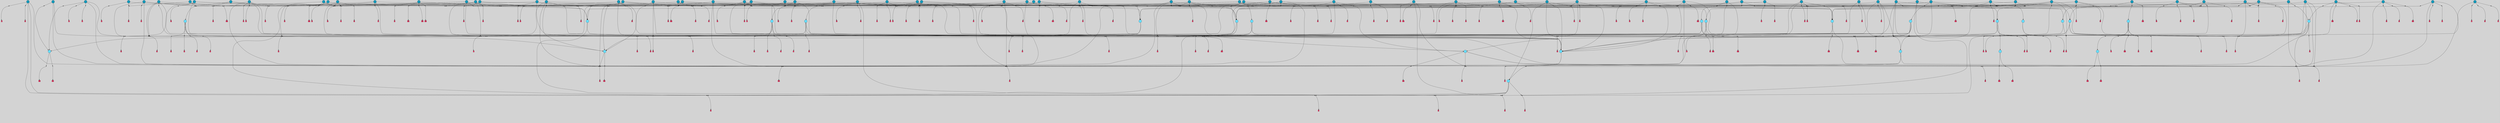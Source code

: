 // File exported with GEGELATI v1.3.1
// On the 2024-04-08 17:39:53
// With the File::TPGGraphDotExporter
digraph{
	graph[pad = "0.212, 0.055" bgcolor = lightgray]
	node[shape=circle style = filled label = ""]
		T3 [fillcolor="#66ddff"]
		T4 [fillcolor="#66ddff"]
		T7 [fillcolor="#66ddff"]
		T9 [fillcolor="#66ddff"]
		T11 [fillcolor="#66ddff"]
		T24 [fillcolor="#66ddff"]
		T27 [fillcolor="#66ddff"]
		T54 [fillcolor="#66ddff"]
		T95 [fillcolor="#66ddff"]
		T96 [fillcolor="#66ddff"]
		T111 [fillcolor="#66ddff"]
		T129 [fillcolor="#66ddff"]
		T131 [fillcolor="#66ddff"]
		T159 [fillcolor="#1199bb"]
		T160 [fillcolor="#66ddff"]
		T176 [fillcolor="#1199bb"]
		T194 [fillcolor="#1199bb"]
		T195 [fillcolor="#66ddff"]
		T210 [fillcolor="#1199bb"]
		T212 [fillcolor="#66ddff"]
		T213 [fillcolor="#1199bb"]
		T214 [fillcolor="#66ddff"]
		T215 [fillcolor="#1199bb"]
		T217 [fillcolor="#1199bb"]
		T226 [fillcolor="#1199bb"]
		T232 [fillcolor="#1199bb"]
		T240 [fillcolor="#1199bb"]
		T242 [fillcolor="#66ddff"]
		T244 [fillcolor="#1199bb"]
		T247 [fillcolor="#1199bb"]
		T250 [fillcolor="#1199bb"]
		T258 [fillcolor="#1199bb"]
		T261 [fillcolor="#1199bb"]
		T264 [fillcolor="#1199bb"]
		T266 [fillcolor="#1199bb"]
		T267 [fillcolor="#1199bb"]
		T273 [fillcolor="#1199bb"]
		T274 [fillcolor="#1199bb"]
		T275 [fillcolor="#1199bb"]
		T276 [fillcolor="#1199bb"]
		T277 [fillcolor="#1199bb"]
		T278 [fillcolor="#1199bb"]
		T280 [fillcolor="#1199bb"]
		T282 [fillcolor="#1199bb"]
		T286 [fillcolor="#1199bb"]
		T289 [fillcolor="#1199bb"]
		T294 [fillcolor="#1199bb"]
		T304 [fillcolor="#1199bb"]
		T308 [fillcolor="#1199bb"]
		T317 [fillcolor="#1199bb"]
		T318 [fillcolor="#66ddff"]
		T320 [fillcolor="#1199bb"]
		T323 [fillcolor="#66ddff"]
		T324 [fillcolor="#66ddff"]
		T325 [fillcolor="#66ddff"]
		T326 [fillcolor="#1199bb"]
		T327 [fillcolor="#66ddff"]
		T328 [fillcolor="#66ddff"]
		T329 [fillcolor="#66ddff"]
		T330 [fillcolor="#1199bb"]
		T332 [fillcolor="#1199bb"]
		T334 [fillcolor="#1199bb"]
		T335 [fillcolor="#1199bb"]
		T340 [fillcolor="#1199bb"]
		T342 [fillcolor="#1199bb"]
		T344 [fillcolor="#1199bb"]
		T345 [fillcolor="#1199bb"]
		T346 [fillcolor="#1199bb"]
		T347 [fillcolor="#1199bb"]
		T349 [fillcolor="#1199bb"]
		T350 [fillcolor="#1199bb"]
		T352 [fillcolor="#1199bb"]
		T354 [fillcolor="#1199bb"]
		T357 [fillcolor="#1199bb"]
		T359 [fillcolor="#1199bb"]
		T361 [fillcolor="#1199bb"]
		T364 [fillcolor="#1199bb"]
		T365 [fillcolor="#1199bb"]
		T366 [fillcolor="#1199bb"]
		T369 [fillcolor="#1199bb"]
		T375 [fillcolor="#1199bb"]
		T377 [fillcolor="#1199bb"]
		T380 [fillcolor="#1199bb"]
		T382 [fillcolor="#1199bb"]
		T385 [fillcolor="#1199bb"]
		T387 [fillcolor="#1199bb"]
		T389 [fillcolor="#1199bb"]
		T391 [fillcolor="#1199bb"]
		T392 [fillcolor="#1199bb"]
		T393 [fillcolor="#1199bb"]
		T394 [fillcolor="#1199bb"]
		T395 [fillcolor="#1199bb"]
		T396 [fillcolor="#1199bb"]
		T397 [fillcolor="#1199bb"]
		T398 [fillcolor="#1199bb"]
		T399 [fillcolor="#1199bb"]
		T400 [fillcolor="#1199bb"]
		T401 [fillcolor="#1199bb"]
		T402 [fillcolor="#1199bb"]
		T403 [fillcolor="#1199bb"]
		T404 [fillcolor="#1199bb"]
		T405 [fillcolor="#1199bb"]
		T406 [fillcolor="#1199bb"]
		T407 [fillcolor="#1199bb"]
		T408 [fillcolor="#1199bb"]
		P2885 [fillcolor="#cccccc" shape=point] //6|
		I2885 [shape=box style=invis label="6|1&2|6#1|7&#92;n10|7&2|0#1|5&#92;n9|4&0|1#2|2&#92;n8|6&0|0#1|0&#92;n"]
		P2885 -> I2885[style=invis]
		A2304 [fillcolor="#ff3366" shape=box margin=0.03 width=0 height=0 label="3"]
		T3 -> P2885 -> A2304
		P2886 [fillcolor="#cccccc" shape=point] //3|
		I2886 [shape=box style=invis label="7|6&2|4#0|2&#92;n10|3&2|7#1|4&#92;n11|6&0|4#0|1&#92;n7|1&0|0#2|6&#92;n7|6&0|3#2|6&#92;n4|0&2|6#0|1&#92;n4|4&2|5#0|2&#92;n4|6&0|4#2|7&#92;n10|0&2|3#1|5&#92;n2|6&0|5#0|2&#92;n1|0&2|3#0|7&#92;n1|6&2|0#0|5&#92;n6|2&0|1#0|7&#92;n9|2&0|3#2|7&#92;n5|3&0|6#0|6&#92;n1|7&2|5#2|3&#92;n8|1&2|7#0|6&#92;n1|0&2|5#2|1&#92;n7|1&2|2#2|5&#92;n7|4&2|6#0|3&#92;n"]
		P2886 -> I2886[style=invis]
		A2305 [fillcolor="#ff3366" shape=box margin=0.03 width=0 height=0 label="4"]
		T3 -> P2886 -> A2305
		P2887 [fillcolor="#cccccc" shape=point] //7|
		I2887 [shape=box style=invis label="0|2&2|4#2|6&#92;n5|3&0|6#0|1&#92;n4|7&2|6#0|5&#92;n7|6&0|7#0|5&#92;n10|7&2|2#1|1&#92;n"]
		P2887 -> I2887[style=invis]
		A2306 [fillcolor="#ff3366" shape=box margin=0.03 width=0 height=0 label="4"]
		T4 -> P2887 -> A2306
		P2888 [fillcolor="#cccccc" shape=point] //0|
		I2888 [shape=box style=invis label="2|5&0|1#0|6&#92;n6|1&2|2#2|7&#92;n8|0&0|3#1|4&#92;n4|3&2|5#2|4&#92;n8|1&2|4#0|0&#92;n6|6&0|1#2|6&#92;n11|7&2|4#2|5&#92;n6|2&2|4#0|2&#92;n8|5&2|4#2|4&#92;n2|1&2|1#2|2&#92;n2|7&2|5#2|6&#92;n9|7&0|5#0|4&#92;n1|2&0|5#2|6&#92;n4|2&2|3#2|7&#92;n3|3&2|1#0|2&#92;n"]
		P2888 -> I2888[style=invis]
		A2307 [fillcolor="#ff3366" shape=box margin=0.03 width=0 height=0 label="5"]
		T4 -> P2888 -> A2307
		P2889 [fillcolor="#cccccc" shape=point] //-3|
		I2889 [shape=box style=invis label="1|6&2|7#0|7&#92;n10|2&0|7#1|3&#92;n9|6&2|7#2|2&#92;n5|3&0|7#0|7&#92;n1|6&2|3#0|0&#92;n2|3&2|3#2|2&#92;n5|1&2|6#0|6&#92;n"]
		P2889 -> I2889[style=invis]
		A2308 [fillcolor="#ff3366" shape=box margin=0.03 width=0 height=0 label="7"]
		T7 -> P2889 -> A2308
		P2890 [fillcolor="#cccccc" shape=point] //5|
		I2890 [shape=box style=invis label="0|5&2|3#0|1&#92;n0|6&2|1#2|4&#92;n6|2&2|6#0|7&#92;n7|4&0|3#0|1&#92;n5|4&0|7#1|6&#92;n9|1&0|5#2|2&#92;n6|3&2|3#1|7&#92;n11|7&2|4#1|6&#92;n2|5&0|1#0|0&#92;n4|7&0|0#0|2&#92;n6|2&0|6#0|0&#92;n2|1&2|6#2|4&#92;n10|0&2|0#1|0&#92;n6|6&2|4#0|6&#92;n"]
		P2890 -> I2890[style=invis]
		A2309 [fillcolor="#ff3366" shape=box margin=0.03 width=0 height=0 label="8"]
		T7 -> P2890 -> A2309
		P2891 [fillcolor="#cccccc" shape=point] //-6|
		I2891 [shape=box style=invis label="11|1&0|7#2|0&#92;n10|4&0|1#1|0&#92;n4|3&2|4#2|1&#92;n0|5&2|0#0|0&#92;n6|1&0|0#0|3&#92;n8|2&2|0#0|4&#92;n11|4&2|0#1|6&#92;n7|0&2|6#2|3&#92;n5|3&2|6#2|0&#92;n2|0&2|0#0|4&#92;n"]
		P2891 -> I2891[style=invis]
		A2310 [fillcolor="#ff3366" shape=box margin=0.03 width=0 height=0 label="9"]
		T9 -> P2891 -> A2310
		P2892 [fillcolor="#cccccc" shape=point] //2|
		I2892 [shape=box style=invis label="6|3&2|7#1|4&#92;n8|6&0|0#2|5&#92;n2|1&0|2#0|3&#92;n8|7&0|6#0|4&#92;n2|1&2|0#0|1&#92;n0|0&2|2#2|3&#92;n6|6&0|7#2|1&#92;n6|1&0|7#2|6&#92;n5|4&2|7#0|4&#92;n0|3&0|4#2|0&#92;n11|0&2|0#2|5&#92;n4|5&2|5#2|4&#92;n5|7&0|6#0|4&#92;n9|7&2|5#0|3&#92;n5|4&2|1#0|3&#92;n5|3&0|1#1|7&#92;n0|4&0|3#2|5&#92;n"]
		P2892 -> I2892[style=invis]
		A2311 [fillcolor="#ff3366" shape=box margin=0.03 width=0 height=0 label="10"]
		T9 -> P2892 -> A2311
		P2893 [fillcolor="#cccccc" shape=point] //6|
		I2893 [shape=box style=invis label="3|0&2|7#2|2&#92;n3|2&0|4#2|5&#92;n5|1&0|2#1|0&#92;n8|7&0|1#2|0&#92;n8|5&0|3#0|6&#92;n0|2&0|2#2|3&#92;n1|5&2|5#0|5&#92;n5|6&0|6#0|7&#92;n6|7&0|0#2|6&#92;n1|2&2|3#0|0&#92;n7|7&2|3#0|4&#92;n0|7&2|7#0|6&#92;n1|0&2|2#2|7&#92;n4|4&0|1#0|0&#92;n"]
		P2893 -> I2893[style=invis]
		A2312 [fillcolor="#ff3366" shape=box margin=0.03 width=0 height=0 label="11"]
		T11 -> P2893 -> A2312
		P2894 [fillcolor="#cccccc" shape=point] //-4|
		I2894 [shape=box style=invis label="4|1&0|4#2|6&#92;n1|2&2|2#2|0&#92;n1|2&2|0#0|6&#92;n8|4&2|3#2|5&#92;n5|5&2|1#1|0&#92;n"]
		P2894 -> I2894[style=invis]
		A2313 [fillcolor="#ff3366" shape=box margin=0.03 width=0 height=0 label="12"]
		T11 -> P2894 -> A2313
		P2895 [fillcolor="#cccccc" shape=point] //-3|
		I2895 [shape=box style=invis label="8|1&2|3#0|5&#92;n0|6&0|5#0|5&#92;n3|7&2|1#0|6&#92;n3|5&0|1#0|0&#92;n9|5&2|0#0|4&#92;n3|5&0|2#0|3&#92;n10|6&2|4#1|0&#92;n9|4&2|7#2|6&#92;n1|7&2|5#2|2&#92;n"]
		P2895 -> I2895[style=invis]
		A2314 [fillcolor="#ff3366" shape=box margin=0.03 width=0 height=0 label="5"]
		T4 -> P2895 -> A2314
		P2896 [fillcolor="#cccccc" shape=point] //1|
		I2896 [shape=box style=invis label="5|1&0|6#2|7&#92;n2|4&0|4#2|2&#92;n0|6&0|5#0|4&#92;n10|6&2|5#1|6&#92;n9|3&0|1#1|7&#92;n10|3&2|2#1|0&#92;n5|0&0|0#2|1&#92;n11|3&2|3#1|5&#92;n10|3&0|1#1|0&#92;n2|4&0|1#0|1&#92;n0|2&0|3#2|4&#92;n9|2&2|1#2|5&#92;n11|7&2|6#2|6&#92;n"]
		P2896 -> I2896[style=invis]
		T24 -> P2896 -> T7
		P2897 [fillcolor="#cccccc" shape=point] //5|
		I2897 [shape=box style=invis label="3|0&2|0#0|1&#92;n3|0&0|7#0|1&#92;n5|3&0|2#2|6&#92;n4|4&2|4#2|6&#92;n11|2&0|7#1|6&#92;n2|7&2|2#2|5&#92;n9|3&2|6#2|7&#92;n7|7&0|0#0|4&#92;n6|1&2|4#2|3&#92;n5|4&2|0#1|6&#92;n1|3&0|7#0|4&#92;n"]
		P2897 -> I2897[style=invis]
		A2315 [fillcolor="#ff3366" shape=box margin=0.03 width=0 height=0 label="7"]
		T24 -> P2897 -> A2315
		P2898 [fillcolor="#cccccc" shape=point] //-2|
		I2898 [shape=box style=invis label="4|1&0|4#0|3&#92;n4|2&0|5#2|0&#92;n5|5&2|6#0|5&#92;n1|4&0|1#0|2&#92;n6|3&2|7#1|5&#92;n0|4&2|0#0|3&#92;n8|5&2|5#1|2&#92;n10|7&2|7#1|1&#92;n3|4&0|0#2|1&#92;n3|6&2|5#2|5&#92;n8|3&0|1#0|7&#92;n10|0&2|7#1|3&#92;n4|1&2|4#0|1&#92;n9|3&2|0#0|4&#92;n3|6&2|0#0|4&#92;n1|2&0|6#2|1&#92;n4|0&2|1#2|2&#92;n"]
		P2898 -> I2898[style=invis]
		A2316 [fillcolor="#ff3366" shape=box margin=0.03 width=0 height=0 label="14"]
		T24 -> P2898 -> A2316
		P2899 [fillcolor="#cccccc" shape=point] //2|
		I2899 [shape=box style=invis label="9|1&2|3#0|1&#92;n5|2&2|0#2|4&#92;n3|6&2|5#2|7&#92;n7|0&2|5#0|4&#92;n1|2&0|3#0|5&#92;n7|3&2|7#0|0&#92;n"]
		P2899 -> I2899[style=invis]
		A2317 [fillcolor="#ff3366" shape=box margin=0.03 width=0 height=0 label="2"]
		T27 -> P2899 -> A2317
		P2900 [fillcolor="#cccccc" shape=point] //-6|
		I2900 [shape=box style=invis label="7|5&0|4#0|4&#92;n11|0&2|5#2|1&#92;n"]
		P2900 -> I2900[style=invis]
		A2318 [fillcolor="#ff3366" shape=box margin=0.03 width=0 height=0 label="3"]
		T27 -> P2900 -> A2318
		T27 -> P2886
		T27 -> P2888
		P2901 [fillcolor="#cccccc" shape=point] //0|
		I2901 [shape=box style=invis label="4|0&0|3#2|7&#92;n10|2&0|3#1|7&#92;n3|5&0|2#0|3&#92;n4|5&0|0#2|1&#92;n10|7&2|0#1|2&#92;n5|3&2|3#1|6&#92;n9|5&2|0#0|4&#92;n5|4&2|7#0|2&#92;n10|3&2|7#1|4&#92;n7|2&0|1#2|6&#92;n8|6&0|5#0|5&#92;n8|7&2|3#0|5&#92;n2|6&2|4#0|0&#92;n"]
		P2901 -> I2901[style=invis]
		A2319 [fillcolor="#ff3366" shape=box margin=0.03 width=0 height=0 label="5"]
		T27 -> P2901 -> A2319
		P2902 [fillcolor="#cccccc" shape=point] //8|
		I2902 [shape=box style=invis label="9|0&0|1#2|0&#92;n10|1&2|5#1|4&#92;n8|2&2|6#0|4&#92;n2|4&2|5#2|3&#92;n4|2&2|2#0|2&#92;n7|5&0|2#0|0&#92;n8|2&2|1#1|3&#92;n8|7&0|7#2|1&#92;n1|1&0|0#0|7&#92;n5|6&2|5#1|0&#92;n6|6&2|5#0|0&#92;n11|4&0|3#2|6&#92;n4|2&2|4#0|7&#92;n5|6&0|1#2|0&#92;n11|3&0|2#0|7&#92;n"]
		P2902 -> I2902[style=invis]
		A2320 [fillcolor="#ff3366" shape=box margin=0.03 width=0 height=0 label="6"]
		T54 -> P2902 -> A2320
		T54 -> P2897
		P2903 [fillcolor="#cccccc" shape=point] //-10|
		I2903 [shape=box style=invis label="3|6&0|0#0|4&#92;n4|1&2|4#0|1&#92;n5|1&0|1#0|4&#92;n5|5&2|6#0|5&#92;n6|5&0|6#0|3&#92;n11|1&2|0#0|1&#92;n0|7&2|0#0|3&#92;n1|2&0|6#0|1&#92;n8|0&0|4#2|0&#92;n0|4&0|7#2|7&#92;n7|0&2|7#1|3&#92;n3|1&0|5#2|5&#92;n5|1&0|4#0|3&#92;n2|2&0|2#0|0&#92;n8|3&0|1#0|7&#92;n3|0&0|3#0|5&#92;n7|2&0|5#2|0&#92;n6|3&2|7#1|5&#92;n4|7&2|7#2|1&#92;n"]
		P2903 -> I2903[style=invis]
		A2321 [fillcolor="#ff3366" shape=box margin=0.03 width=0 height=0 label="14"]
		T54 -> P2903 -> A2321
		T54 -> P2890
		P2904 [fillcolor="#cccccc" shape=point] //4|
		I2904 [shape=box style=invis label="4|3&0|6#0|3&#92;n5|7&2|3#2|2&#92;n5|6&0|7#1|2&#92;n1|4&2|6#0|3&#92;n8|4&2|1#2|5&#92;n9|5&2|4#1|4&#92;n2|4&0|5#0|7&#92;n10|0&0|6#1|3&#92;n3|0&0|6#0|2&#92;n2|7&2|7#2|6&#92;n5|2&0|5#1|5&#92;n10|4&2|5#1|7&#92;n4|0&0|4#2|4&#92;n11|1&0|4#2|6&#92;n10|6&2|0#1|4&#92;n9|7&0|3#1|4&#92;n4|5&2|7#0|6&#92;n11|5&2|6#2|3&#92;n0|3&0|5#0|1&#92;n"]
		P2904 -> I2904[style=invis]
		A2322 [fillcolor="#ff3366" shape=box margin=0.03 width=0 height=0 label="13"]
		T95 -> P2904 -> A2322
		P2905 [fillcolor="#cccccc" shape=point] //8|
		I2905 [shape=box style=invis label="9|7&0|5#2|5&#92;n3|3&2|3#0|2&#92;n9|5&2|2#1|0&#92;n2|3&0|6#0|3&#92;n4|4&2|5#2|7&#92;n11|3&2|0#1|5&#92;n6|6&2|1#2|2&#92;n4|6&0|1#2|2&#92;n2|5&2|7#2|2&#92;n7|7&2|2#2|3&#92;n6|5&0|3#2|6&#92;n6|7&0|6#0|2&#92;n"]
		P2905 -> I2905[style=invis]
		A2323 [fillcolor="#ff3366" shape=box margin=0.03 width=0 height=0 label="14"]
		T95 -> P2905 -> A2323
		P2906 [fillcolor="#cccccc" shape=point] //2|
		I2906 [shape=box style=invis label="4|1&0|4#2|6&#92;n5|5&2|1#1|0&#92;n1|0&2|0#0|6&#92;n8|4&2|3#2|5&#92;n"]
		P2906 -> I2906[style=invis]
		T95 -> P2906 -> T11
		P2907 [fillcolor="#cccccc" shape=point] //-9|
		I2907 [shape=box style=invis label="2|0&2|0#2|1&#92;n4|4&2|4#2|6&#92;n9|1&0|3#1|7&#92;n5|3&0|2#2|6&#92;n2|7&2|2#2|5&#92;n5|4&2|0#1|6&#92;n3|0&0|7#0|1&#92;n1|3&0|7#0|4&#92;n11|6&2|2#0|7&#92;n7|7&0|0#0|4&#92;n11|0&0|7#1|6&#92;n9|3&2|6#2|7&#92;n"]
		P2907 -> I2907[style=invis]
		A2324 [fillcolor="#ff3366" shape=box margin=0.03 width=0 height=0 label="7"]
		T95 -> P2907 -> A2324
		P2908 [fillcolor="#cccccc" shape=point] //-8|
		I2908 [shape=box style=invis label="7|5&0|4#2|4&#92;n"]
		P2908 -> I2908[style=invis]
		A2325 [fillcolor="#ff3366" shape=box margin=0.03 width=0 height=0 label="3"]
		T95 -> P2908 -> A2325
		P2909 [fillcolor="#cccccc" shape=point] //6|
		I2909 [shape=box style=invis label="0|5&2|3#0|1&#92;n0|6&2|1#2|4&#92;n9|1&0|5#2|2&#92;n7|4&0|3#0|1&#92;n5|4&0|7#1|6&#92;n2|5&0|1#0|0&#92;n6|3&2|3#1|7&#92;n11|7&2|4#1|6&#92;n6|2&2|6#0|1&#92;n4|7&0|0#0|2&#92;n6|2&0|6#0|0&#92;n9|1&2|6#2|4&#92;n10|0&2|0#1|0&#92;n6|6&2|4#0|6&#92;n"]
		P2909 -> I2909[style=invis]
		A2326 [fillcolor="#ff3366" shape=box margin=0.03 width=0 height=0 label="8"]
		T96 -> P2909 -> A2326
		P2910 [fillcolor="#cccccc" shape=point] //5|
		I2910 [shape=box style=invis label="10|4&0|1#1|0&#92;n4|3&2|4#2|1&#92;n2|0&2|0#0|4&#92;n6|1&0|0#0|3&#92;n8|2&2|0#0|4&#92;n0|0&0|0#0|0&#92;n11|4&2|0#1|6&#92;n7|0&2|6#2|3&#92;n5|3&2|6#2|0&#92;n0|0&2|0#0|0&#92;n"]
		P2910 -> I2910[style=invis]
		A2327 [fillcolor="#ff3366" shape=box margin=0.03 width=0 height=0 label="9"]
		T96 -> P2910 -> A2327
		T96 -> P2885
		P2911 [fillcolor="#cccccc" shape=point] //1|
		I2911 [shape=box style=invis label="5|4&0|7#1|6&#92;n0|6&2|1#2|4&#92;n7|4&0|3#0|1&#92;n0|5&2|3#0|1&#92;n9|1&0|5#2|2&#92;n6|3&2|3#1|7&#92;n11|7&2|4#1|6&#92;n2|5&0|1#0|0&#92;n7|5&2|3#1|1&#92;n4|7&0|0#0|2&#92;n6|2&0|6#0|0&#92;n2|1&2|6#2|4&#92;n10|0&2|7#1|0&#92;n6|6&2|4#0|6&#92;n"]
		P2911 -> I2911[style=invis]
		A2328 [fillcolor="#ff3366" shape=box margin=0.03 width=0 height=0 label="8"]
		T96 -> P2911 -> A2328
		T96 -> P2895
		P2912 [fillcolor="#cccccc" shape=point] //-5|
		I2912 [shape=box style=invis label="0|0&2|3#0|2&#92;n10|5&0|6#1|3&#92;n7|3&0|6#2|3&#92;n3|4&0|6#0|6&#92;n10|5&0|2#1|1&#92;n5|0&0|1#0|3&#92;n6|6&2|5#1|5&#92;n7|4&0|2#1|7&#92;n5|7&0|1#2|5&#92;n1|5&0|0#0|3&#92;n7|5&2|1#2|6&#92;n9|0&0|2#0|0&#92;n4|0&2|4#0|0&#92;n4|6&0|0#2|3&#92;n3|1&0|6#2|5&#92;n7|7&2|1#2|3&#92;n9|4&2|2#0|6&#92;n"]
		P2912 -> I2912[style=invis]
		T111 -> P2912 -> T9
		P2913 [fillcolor="#cccccc" shape=point] //7|
		I2913 [shape=box style=invis label="7|4&2|1#2|0&#92;n4|1&2|4#2|3&#92;n5|0&2|0#2|2&#92;n6|1&2|4#2|6&#92;n"]
		P2913 -> I2913[style=invis]
		A2329 [fillcolor="#ff3366" shape=box margin=0.03 width=0 height=0 label="9"]
		T111 -> P2913 -> A2329
		P2914 [fillcolor="#cccccc" shape=point] //2|
		I2914 [shape=box style=invis label="3|0&2|0#0|1&#92;n11|2&0|7#1|6&#92;n8|7&2|4#0|5&#92;n5|3&0|2#2|6&#92;n4|4&2|4#2|6&#92;n3|0&0|7#0|1&#92;n2|7&2|2#2|5&#92;n9|3&2|6#2|7&#92;n7|7&0|0#0|4&#92;n6|1&2|4#1|3&#92;n5|4&2|0#1|6&#92;n1|3&0|7#0|4&#92;n"]
		P2914 -> I2914[style=invis]
		A2330 [fillcolor="#ff3366" shape=box margin=0.03 width=0 height=0 label="7"]
		T111 -> P2914 -> A2330
		T111 -> P2891
		T129 -> P2902
		T129 -> P2897
		P2915 [fillcolor="#cccccc" shape=point] //10|
		I2915 [shape=box style=invis label="4|5&2|7#2|1&#92;n1|7&2|3#0|6&#92;n3|5&2|2#0|3&#92;n10|3&0|7#1|4&#92;n7|1&0|4#2|6&#92;n10|2&0|3#1|7&#92;n9|5&2|0#0|4&#92;n4|0&0|3#2|7&#92;n11|4&2|6#1|2&#92;n5|4&2|7#0|2&#92;n2|6&2|4#0|0&#92;n6|5&0|7#2|1&#92;n5|3&2|3#1|6&#92;n10|7&2|0#1|2&#92;n"]
		P2915 -> I2915[style=invis]
		A2331 [fillcolor="#ff3366" shape=box margin=0.03 width=0 height=0 label="5"]
		T129 -> P2915 -> A2331
		P2916 [fillcolor="#cccccc" shape=point] //5|
		I2916 [shape=box style=invis label="9|4&2|3#1|3&#92;n0|4&2|4#0|5&#92;n6|1&2|6#2|5&#92;n4|0&0|5#2|0&#92;n"]
		P2916 -> I2916[style=invis]
		A2332 [fillcolor="#ff3366" shape=box margin=0.03 width=0 height=0 label="7"]
		T129 -> P2916 -> A2332
		P2917 [fillcolor="#cccccc" shape=point] //6|
		I2917 [shape=box style=invis label="9|4&2|7#0|6&#92;n8|4&0|1#1|0&#92;n1|3&0|0#2|1&#92;n2|4&0|6#2|2&#92;n5|1&2|5#0|7&#92;n3|0&0|3#2|6&#92;n2|2&2|6#0|2&#92;n8|4&0|4#2|2&#92;n5|1&2|4#0|3&#92;n9|4&0|6#0|6&#92;n5|0&2|2#1|5&#92;n11|7&0|0#1|1&#92;n0|4&0|3#0|3&#92;n7|7&2|4#2|5&#92;n1|5&0|1#2|1&#92;n"]
		P2917 -> I2917[style=invis]
		A2333 [fillcolor="#ff3366" shape=box margin=0.03 width=0 height=0 label="1"]
		T129 -> P2917 -> A2333
		P2918 [fillcolor="#cccccc" shape=point] //6|
		I2918 [shape=box style=invis label="10|4&2|6#1|2&#92;n8|4&0|1#1|0&#92;n0|4&2|6#0|0&#92;n8|4&2|5#2|1&#92;n7|5&2|5#1|0&#92;n3|6&0|6#2|2&#92;n1|7&0|7#0|5&#92;n2|0&0|7#2|4&#92;n2|6&2|2#0|0&#92;n0|7&2|7#0|7&#92;n11|6&0|4#2|2&#92;n5|5&0|0#0|1&#92;n10|1&0|0#1|0&#92;n7|3&0|1#2|5&#92;n9|2&2|7#1|5&#92;n9|4&2|6#2|7&#92;n1|6&2|4#2|2&#92;n3|3&2|2#0|7&#92;n1|6&2|0#0|0&#92;n6|4&2|6#1|0&#92;n"]
		P2918 -> I2918[style=invis]
		A2334 [fillcolor="#ff3366" shape=box margin=0.03 width=0 height=0 label="1"]
		T131 -> P2918 -> A2334
		P2919 [fillcolor="#cccccc" shape=point] //9|
		I2919 [shape=box style=invis label="11|0&2|0#1|1&#92;n3|6&0|6#0|0&#92;n1|4&0|0#2|4&#92;n7|5&2|2#1|3&#92;n11|7&2|6#1|7&#92;n5|2&0|6#1|5&#92;n9|5&0|6#0|3&#92;n2|2&2|7#0|5&#92;n9|3&2|2#2|0&#92;n11|0&2|7#0|1&#92;n1|1&2|0#0|1&#92;n6|6&0|6#1|2&#92;n9|7&0|1#0|3&#92;n2|0&2|4#2|5&#92;n2|4&2|2#0|0&#92;n6|1&2|1#1|7&#92;n10|7&2|5#1|6&#92;n11|5&2|7#2|4&#92;n"]
		P2919 -> I2919[style=invis]
		A2335 [fillcolor="#ff3366" shape=box margin=0.03 width=0 height=0 label="1"]
		T131 -> P2919 -> A2335
		T131 -> P2900
		P2920 [fillcolor="#cccccc" shape=point] //5|
		I2920 [shape=box style=invis label="3|0&0|0#0|1&#92;n5|6&0|4#0|3&#92;n4|4&2|4#2|6&#92;n11|2&0|7#1|6&#92;n2|7&2|2#2|5&#92;n9|3&2|6#2|7&#92;n7|7&0|0#0|4&#92;n6|1&2|4#2|3&#92;n5|4&2|0#1|6&#92;n5|3&0|2#2|6&#92;n1|3&0|7#0|4&#92;n"]
		P2920 -> I2920[style=invis]
		A2336 [fillcolor="#ff3366" shape=box margin=0.03 width=0 height=0 label="7"]
		T131 -> P2920 -> A2336
		T131 -> P2916
		P2921 [fillcolor="#cccccc" shape=point] //7|
		I2921 [shape=box style=invis label="7|0&2|1#2|0&#92;n9|7&2|1#1|7&#92;n8|2&0|1#1|0&#92;n6|6&0|2#1|1&#92;n2|2&0|5#0|0&#92;n5|7&0|0#2|1&#92;n5|1&2|5#1|5&#92;n4|7&2|4#2|3&#92;n10|5&2|2#1|5&#92;n1|3&2|2#2|0&#92;n10|2&2|6#1|5&#92;n"]
		P2921 -> I2921[style=invis]
		A2337 [fillcolor="#ff3366" shape=box margin=0.03 width=0 height=0 label="1"]
		T159 -> P2921 -> A2337
		P2922 [fillcolor="#cccccc" shape=point] //7|
		I2922 [shape=box style=invis label="7|4&2|7#0|4&#92;n4|6&0|1#2|5&#92;n2|1&2|3#0|0&#92;n4|3&2|0#0|1&#92;n0|0&2|7#2|7&#92;n7|7&0|5#2|3&#92;n5|0&2|1#2|2&#92;n10|0&0|4#1|2&#92;n4|4&0|7#0|0&#92;n6|7&0|2#0|1&#92;n1|4&2|5#0|4&#92;n"]
		P2922 -> I2922[style=invis]
		A2338 [fillcolor="#ff3366" shape=box margin=0.03 width=0 height=0 label="0"]
		T159 -> P2922 -> A2338
		P2923 [fillcolor="#cccccc" shape=point] //5|
		I2923 [shape=box style=invis label="0|5&2|3#0|1&#92;n0|6&2|1#2|4&#92;n6|2&2|6#0|7&#92;n9|0&2|7#1|1&#92;n7|4&0|3#0|1&#92;n11|7&2|4#1|6&#92;n9|1&0|5#2|2&#92;n5|4&0|7#1|6&#92;n2|5&0|1#0|0&#92;n4|7&0|0#0|2&#92;n6|2&0|6#0|0&#92;n2|1&2|6#2|4&#92;n10|0&0|0#1|0&#92;n6|6&2|4#0|6&#92;n"]
		P2923 -> I2923[style=invis]
		T159 -> P2923 -> T129
		T160 -> P2904
		T160 -> P2907
		P2924 [fillcolor="#cccccc" shape=point] //5|
		I2924 [shape=box style=invis label="6|0&2|7#2|7&#92;n3|6&2|6#2|6&#92;n6|3&0|5#1|2&#92;n"]
		P2924 -> I2924[style=invis]
		A2339 [fillcolor="#ff3366" shape=box margin=0.03 width=0 height=0 label="3"]
		T160 -> P2924 -> A2339
		P2925 [fillcolor="#cccccc" shape=point] //-2|
		I2925 [shape=box style=invis label="11|7&2|0#1|7&#92;n4|3&0|1#2|5&#92;n0|4&2|4#2|7&#92;n1|6&0|0#0|4&#92;n4|0&0|0#0|5&#92;n0|6&2|3#2|0&#92;n9|6&2|5#1|3&#92;n0|7&2|1#2|5&#92;n4|4&0|5#0|1&#92;n10|4&0|0#1|0&#92;n"]
		P2925 -> I2925[style=invis]
		A2340 [fillcolor="#ff3366" shape=box margin=0.03 width=0 height=0 label="12"]
		T160 -> P2925 -> A2340
		T160 -> P2897
		P2926 [fillcolor="#cccccc" shape=point] //3|
		I2926 [shape=box style=invis label="4|7&0|7#2|7&#92;n11|5&2|6#0|2&#92;n5|5&2|6#2|0&#92;n3|2&0|6#0|3&#92;n10|2&2|5#1|5&#92;n9|4&2|3#1|5&#92;n2|5&2|7#2|4&#92;n11|3&2|5#1|0&#92;n7|0&0|7#2|1&#92;n1|2&0|5#0|1&#92;n"]
		P2926 -> I2926[style=invis]
		A2341 [fillcolor="#ff3366" shape=box margin=0.03 width=0 height=0 label="5"]
		T176 -> P2926 -> A2341
		P2927 [fillcolor="#cccccc" shape=point] //2|
		I2927 [shape=box style=invis label="7|1&0|6#0|1&#92;n5|2&2|5#1|6&#92;n10|1&2|1#1|1&#92;n4|7&0|4#2|2&#92;n11|7&0|4#2|7&#92;n5|0&0|5#1|7&#92;n8|2&0|5#2|4&#92;n10|0&2|6#1|6&#92;n5|1&0|1#2|3&#92;n1|6&2|0#0|1&#92;n9|6&2|2#1|4&#92;n3|4&2|3#0|0&#92;n10|1&0|1#1|0&#92;n2|2&0|1#2|1&#92;n3|1&2|7#0|3&#92;n"]
		P2927 -> I2927[style=invis]
		A2342 [fillcolor="#ff3366" shape=box margin=0.03 width=0 height=0 label="10"]
		T176 -> P2927 -> A2342
		P2928 [fillcolor="#cccccc" shape=point] //-1|
		I2928 [shape=box style=invis label="1|7&2|1#0|6&#92;n8|1&2|3#0|5&#92;n10|6&2|7#1|0&#92;n1|7&2|5#0|2&#92;n0|3&0|3#2|2&#92;n3|5&0|1#0|0&#92;n3|5&0|2#0|3&#92;n1|5&2|0#0|4&#92;n5|7&2|2#2|5&#92;n4|0&2|3#0|3&#92;n"]
		P2928 -> I2928[style=invis]
		T176 -> P2928 -> T3
		P2929 [fillcolor="#cccccc" shape=point] //-3|
		I2929 [shape=box style=invis label="6|3&2|4#1|4&#92;n5|3&0|1#1|7&#92;n2|1&0|2#2|3&#92;n8|7&0|6#0|4&#92;n2|1&2|0#0|1&#92;n0|0&2|2#2|3&#92;n6|1&0|7#2|6&#92;n5|7&0|2#0|4&#92;n0|3&0|4#2|0&#92;n11|0&2|0#2|5&#92;n6|0&2|0#1|4&#92;n8|6&0|2#2|5&#92;n5|4&2|1#0|3&#92;n9|7&2|5#0|3&#92;n5|4&2|7#0|4&#92;n"]
		P2929 -> I2929[style=invis]
		A2343 [fillcolor="#ff3366" shape=box margin=0.03 width=0 height=0 label="10"]
		T176 -> P2929 -> A2343
		P2930 [fillcolor="#cccccc" shape=point] //4|
		I2930 [shape=box style=invis label="7|1&0|6#0|1&#92;n5|2&2|5#1|6&#92;n10|1&2|1#1|1&#92;n9|6&2|2#1|4&#92;n4|7&0|4#2|2&#92;n9|6&0|4#1|1&#92;n10|0&2|6#1|6&#92;n5|1&0|1#2|3&#92;n1|6&2|0#0|1&#92;n8|2&0|5#2|4&#92;n3|4&2|3#0|0&#92;n10|1&0|5#1|0&#92;n2|2&0|1#2|1&#92;n3|1&2|7#0|3&#92;n"]
		P2930 -> I2930[style=invis]
		A2344 [fillcolor="#ff3366" shape=box margin=0.03 width=0 height=0 label="10"]
		T176 -> P2930 -> A2344
		P2931 [fillcolor="#cccccc" shape=point] //-2|
		I2931 [shape=box style=invis label="1|0&0|3#0|3&#92;n2|7&0|4#0|4&#92;n11|6&2|1#1|4&#92;n6|1&2|5#0|0&#92;n2|0&2|0#0|6&#92;n1|3&2|1#0|4&#92;n"]
		P2931 -> I2931[style=invis]
		A2345 [fillcolor="#ff3366" shape=box margin=0.03 width=0 height=0 label="2"]
		T194 -> P2931 -> A2345
		P2932 [fillcolor="#cccccc" shape=point] //3|
		I2932 [shape=box style=invis label="5|4&2|7#0|4&#92;n0|4&0|3#2|5&#92;n8|6&0|0#2|5&#92;n2|1&0|2#0|3&#92;n9|7&0|6#0|4&#92;n0|0&2|2#2|3&#92;n6|6&0|7#2|1&#92;n6|1&0|7#2|6&#92;n0|3&0|4#2|0&#92;n11|0&2|0#2|5&#92;n4|5&2|5#2|4&#92;n5|3&0|1#1|7&#92;n9|7&2|2#0|3&#92;n5|4&2|1#0|3&#92;n5|0&0|6#0|4&#92;n0|0&0|1#2|0&#92;n"]
		P2932 -> I2932[style=invis]
		A2346 [fillcolor="#ff3366" shape=box margin=0.03 width=0 height=0 label="10"]
		T194 -> P2932 -> A2346
		T194 -> P2928
		P2933 [fillcolor="#cccccc" shape=point] //10|
		I2933 [shape=box style=invis label="6|1&2|4#2|3&#92;n3|0&0|7#0|1&#92;n5|3&0|2#2|6&#92;n4|4&0|4#2|6&#92;n5|4&2|0#1|6&#92;n10|5&0|6#1|5&#92;n2|5&2|1#2|2&#92;n1|3&0|7#0|4&#92;n3|0&2|0#0|1&#92;n11|2&0|5#1|6&#92;n9|3&2|6#2|7&#92;n7|7&0|0#0|4&#92;n"]
		P2933 -> I2933[style=invis]
		A2347 [fillcolor="#ff3366" shape=box margin=0.03 width=0 height=0 label="7"]
		T194 -> P2933 -> A2347
		P2934 [fillcolor="#cccccc" shape=point] //5|
		I2934 [shape=box style=invis label="3|0&2|0#2|1&#92;n3|0&0|7#0|1&#92;n5|3&0|2#2|6&#92;n4|4&2|4#2|6&#92;n5|4&2|0#1|6&#92;n2|7&2|2#2|5&#92;n1|3&0|7#0|4&#92;n11|6&2|2#0|7&#92;n7|7&0|0#0|4&#92;n6|1&2|4#2|3&#92;n11|0&0|7#1|6&#92;n9|3&2|6#2|7&#92;n"]
		P2934 -> I2934[style=invis]
		A2348 [fillcolor="#ff3366" shape=box margin=0.03 width=0 height=0 label="7"]
		T195 -> P2934 -> A2348
		P2935 [fillcolor="#cccccc" shape=point] //4|
		I2935 [shape=box style=invis label="7|1&0|6#0|1&#92;n6|7&2|7#1|7&#92;n10|1&2|1#1|1&#92;n9|6&2|2#1|4&#92;n4|7&0|4#2|2&#92;n9|6&0|5#1|1&#92;n10|0&2|6#1|6&#92;n5|1&0|1#2|3&#92;n10|1&0|5#1|0&#92;n3|4&2|3#0|0&#92;n8|2&0|5#2|4&#92;n1|6&2|0#0|0&#92;n2|3&0|1#2|6&#92;n5|2&2|2#1|6&#92;n2|2&0|1#2|1&#92;n3|1&2|7#0|3&#92;n6|7&2|3#0|4&#92;n"]
		P2935 -> I2935[style=invis]
		A2349 [fillcolor="#ff3366" shape=box margin=0.03 width=0 height=0 label="10"]
		T195 -> P2935 -> A2349
		P2936 [fillcolor="#cccccc" shape=point] //-4|
		I2936 [shape=box style=invis label="0|4&0|0#2|7&#92;n8|5&2|4#2|4&#92;n4|3&2|5#2|4&#92;n11|7&2|2#2|5&#92;n6|5&2|2#2|7&#92;n3|2&0|7#0|7&#92;n3|3&2|1#0|3&#92;n2|6&0|3#2|5&#92;n0|1&2|6#2|2&#92;n8|2&0|0#1|6&#92;n0|7&0|5#0|4&#92;n9|5&0|3#2|7&#92;n2|7&2|5#2|6&#92;n9|0&2|0#0|1&#92;n1|2&2|4#0|2&#92;n"]
		P2936 -> I2936[style=invis]
		T195 -> P2936 -> T27
		T195 -> P2922
		T210 -> P2922
		T210 -> P2897
		T210 -> P2918
		P2937 [fillcolor="#cccccc" shape=point] //2|
		I2937 [shape=box style=invis label="4|5&2|7#2|1&#92;n1|7&2|3#0|6&#92;n3|5&2|2#0|3&#92;n10|3&2|7#1|4&#92;n7|1&0|4#2|6&#92;n4|0&0|3#2|7&#92;n9|5&2|0#0|4&#92;n10|2&0|3#1|7&#92;n11|4&2|6#1|2&#92;n10|3&2|1#1|6&#92;n5|4&2|7#0|2&#92;n2|6&2|4#0|0&#92;n6|5&0|7#2|1&#92;n5|3&2|3#1|6&#92;n10|7&2|0#1|2&#92;n"]
		P2937 -> I2937[style=invis]
		A2350 [fillcolor="#ff3366" shape=box margin=0.03 width=0 height=0 label="5"]
		T210 -> P2937 -> A2350
		T210 -> P2919
		P2938 [fillcolor="#cccccc" shape=point] //6|
		I2938 [shape=box style=invis label="9|4&2|7#0|6&#92;n8|4&0|1#1|0&#92;n1|3&0|0#2|1&#92;n2|4&0|6#2|2&#92;n5|1&2|5#0|7&#92;n3|0&0|3#2|6&#92;n2|2&2|6#0|2&#92;n8|4&0|4#2|2&#92;n5|1&2|4#0|3&#92;n9|4&0|6#0|6&#92;n5|0&2|2#1|5&#92;n11|7&0|0#1|1&#92;n0|4&0|3#0|3&#92;n7|7&2|4#2|5&#92;n1|5&0|1#2|1&#92;n"]
		P2938 -> I2938[style=invis]
		A2351 [fillcolor="#ff3366" shape=box margin=0.03 width=0 height=0 label="1"]
		T212 -> P2938 -> A2351
		P2939 [fillcolor="#cccccc" shape=point] //5|
		I2939 [shape=box style=invis label="9|4&2|3#1|3&#92;n0|4&2|4#0|5&#92;n6|1&2|6#2|5&#92;n4|0&0|5#2|0&#92;n"]
		P2939 -> I2939[style=invis]
		A2352 [fillcolor="#ff3366" shape=box margin=0.03 width=0 height=0 label="7"]
		T212 -> P2939 -> A2352
		P2940 [fillcolor="#cccccc" shape=point] //5|
		I2940 [shape=box style=invis label="3|0&2|0#0|1&#92;n3|0&0|7#0|1&#92;n5|3&0|2#2|6&#92;n4|4&2|4#2|6&#92;n11|2&0|7#1|6&#92;n2|7&2|2#2|5&#92;n9|3&2|6#2|7&#92;n7|7&0|0#0|4&#92;n6|1&2|4#2|3&#92;n5|4&2|0#1|6&#92;n1|3&0|7#0|4&#92;n"]
		P2940 -> I2940[style=invis]
		A2353 [fillcolor="#ff3366" shape=box margin=0.03 width=0 height=0 label="7"]
		T212 -> P2940 -> A2353
		P2941 [fillcolor="#cccccc" shape=point] //8|
		I2941 [shape=box style=invis label="9|0&0|1#2|0&#92;n10|1&2|5#1|4&#92;n8|2&2|6#0|4&#92;n2|4&2|5#2|3&#92;n4|2&2|2#0|2&#92;n7|5&0|2#0|0&#92;n8|2&2|1#1|3&#92;n8|7&0|7#2|1&#92;n1|1&0|0#0|7&#92;n5|6&2|5#1|0&#92;n6|6&2|5#0|0&#92;n11|4&0|3#2|6&#92;n4|2&2|4#0|7&#92;n5|6&0|1#2|0&#92;n11|3&0|2#0|7&#92;n"]
		P2941 -> I2941[style=invis]
		A2354 [fillcolor="#ff3366" shape=box margin=0.03 width=0 height=0 label="6"]
		T212 -> P2941 -> A2354
		P2942 [fillcolor="#cccccc" shape=point] //5|
		I2942 [shape=box style=invis label="0|5&2|3#0|1&#92;n0|6&2|1#2|4&#92;n6|2&2|6#0|7&#92;n9|0&2|7#1|1&#92;n7|4&0|3#0|1&#92;n11|7&2|4#1|6&#92;n9|1&0|5#2|2&#92;n5|4&0|7#1|6&#92;n2|5&0|1#0|0&#92;n4|7&0|0#0|2&#92;n6|2&0|6#0|0&#92;n2|1&2|6#2|4&#92;n10|0&0|0#1|0&#92;n6|6&2|4#0|6&#92;n"]
		P2942 -> I2942[style=invis]
		T213 -> P2942 -> T212
		P2943 [fillcolor="#cccccc" shape=point] //10|
		I2943 [shape=box style=invis label="4|5&2|7#2|1&#92;n1|7&2|3#0|6&#92;n3|5&2|2#0|3&#92;n10|3&0|7#1|4&#92;n7|1&0|4#2|6&#92;n10|2&0|3#1|7&#92;n9|5&2|0#0|4&#92;n4|0&0|3#2|7&#92;n11|4&2|6#1|2&#92;n5|4&2|7#0|2&#92;n2|6&2|4#0|0&#92;n6|5&0|7#2|1&#92;n5|3&2|3#1|6&#92;n10|7&2|0#1|2&#92;n"]
		P2943 -> I2943[style=invis]
		A2355 [fillcolor="#ff3366" shape=box margin=0.03 width=0 height=0 label="5"]
		T212 -> P2943 -> A2355
		P2944 [fillcolor="#cccccc" shape=point] //7|
		I2944 [shape=box style=invis label="7|4&2|7#0|4&#92;n4|6&0|1#2|5&#92;n2|1&2|3#0|0&#92;n4|3&2|0#0|1&#92;n0|0&2|7#2|7&#92;n7|7&0|5#2|3&#92;n5|0&2|1#2|2&#92;n10|0&0|4#1|2&#92;n4|4&0|7#0|0&#92;n6|7&0|2#0|1&#92;n1|4&2|5#0|4&#92;n"]
		P2944 -> I2944[style=invis]
		A2356 [fillcolor="#ff3366" shape=box margin=0.03 width=0 height=0 label="0"]
		T213 -> P2944 -> A2356
		P2945 [fillcolor="#cccccc" shape=point] //7|
		I2945 [shape=box style=invis label="7|0&2|1#2|0&#92;n9|7&2|1#1|7&#92;n8|2&0|1#1|0&#92;n6|6&0|2#1|1&#92;n2|2&0|5#0|0&#92;n5|7&0|0#2|1&#92;n5|1&2|5#1|5&#92;n4|7&2|4#2|3&#92;n10|5&2|2#1|5&#92;n1|3&2|2#2|0&#92;n10|2&2|6#1|5&#92;n"]
		P2945 -> I2945[style=invis]
		A2357 [fillcolor="#ff3366" shape=box margin=0.03 width=0 height=0 label="1"]
		T213 -> P2945 -> A2357
		P2946 [fillcolor="#cccccc" shape=point] //5|
		I2946 [shape=box style=invis label="9|4&2|3#1|3&#92;n0|4&2|4#0|5&#92;n6|1&2|6#2|5&#92;n4|0&0|5#2|0&#92;n"]
		P2946 -> I2946[style=invis]
		A2358 [fillcolor="#ff3366" shape=box margin=0.03 width=0 height=0 label="7"]
		T214 -> P2946 -> A2358
		P2947 [fillcolor="#cccccc" shape=point] //10|
		I2947 [shape=box style=invis label="4|5&2|7#2|1&#92;n1|7&2|3#0|6&#92;n3|5&2|2#0|3&#92;n10|3&0|7#1|4&#92;n7|1&0|4#2|6&#92;n10|2&0|3#1|7&#92;n9|5&2|0#0|4&#92;n4|0&0|3#2|7&#92;n11|4&2|6#1|2&#92;n5|4&2|7#0|2&#92;n2|6&2|4#0|0&#92;n6|5&0|7#2|1&#92;n5|3&2|3#1|6&#92;n10|7&2|0#1|2&#92;n"]
		P2947 -> I2947[style=invis]
		A2359 [fillcolor="#ff3366" shape=box margin=0.03 width=0 height=0 label="5"]
		T214 -> P2947 -> A2359
		P2948 [fillcolor="#cccccc" shape=point] //8|
		I2948 [shape=box style=invis label="9|0&0|1#2|0&#92;n10|1&2|5#1|4&#92;n8|2&2|6#0|4&#92;n2|4&2|5#2|3&#92;n4|2&2|2#0|2&#92;n7|5&0|2#0|0&#92;n8|2&2|1#1|3&#92;n8|7&0|7#2|1&#92;n1|1&0|0#0|7&#92;n5|6&2|5#1|0&#92;n6|6&2|5#0|0&#92;n11|4&0|3#2|6&#92;n4|2&2|4#0|7&#92;n5|6&0|1#2|0&#92;n11|3&0|2#0|7&#92;n"]
		P2948 -> I2948[style=invis]
		A2360 [fillcolor="#ff3366" shape=box margin=0.03 width=0 height=0 label="6"]
		T214 -> P2948 -> A2360
		P2949 [fillcolor="#cccccc" shape=point] //5|
		I2949 [shape=box style=invis label="3|0&2|0#0|1&#92;n3|0&0|7#0|1&#92;n5|3&0|2#2|6&#92;n4|4&2|4#2|6&#92;n11|2&0|7#1|6&#92;n2|7&2|2#2|5&#92;n9|3&2|6#2|7&#92;n7|7&0|0#0|4&#92;n6|1&2|4#2|3&#92;n5|4&2|0#1|6&#92;n1|3&0|7#0|4&#92;n"]
		P2949 -> I2949[style=invis]
		A2361 [fillcolor="#ff3366" shape=box margin=0.03 width=0 height=0 label="7"]
		T214 -> P2949 -> A2361
		P2950 [fillcolor="#cccccc" shape=point] //5|
		I2950 [shape=box style=invis label="0|5&2|3#0|1&#92;n0|6&2|1#2|4&#92;n6|2&2|6#0|7&#92;n9|0&2|7#1|1&#92;n7|4&0|3#0|1&#92;n11|7&2|4#1|6&#92;n9|1&0|5#2|2&#92;n5|4&0|7#1|6&#92;n2|5&0|1#0|0&#92;n4|7&0|0#0|2&#92;n6|2&0|6#0|0&#92;n2|1&2|6#2|4&#92;n10|0&0|0#1|0&#92;n6|6&2|4#0|6&#92;n"]
		P2950 -> I2950[style=invis]
		T215 -> P2950 -> T214
		P2951 [fillcolor="#cccccc" shape=point] //6|
		I2951 [shape=box style=invis label="9|4&2|7#0|6&#92;n8|4&0|1#1|0&#92;n1|3&0|0#2|1&#92;n2|4&0|6#2|2&#92;n5|1&2|5#0|7&#92;n3|0&0|3#2|6&#92;n2|2&2|6#0|2&#92;n8|4&0|4#2|2&#92;n5|1&2|4#0|3&#92;n9|4&0|6#0|6&#92;n5|0&2|2#1|5&#92;n11|7&0|0#1|1&#92;n0|4&0|3#0|3&#92;n7|7&2|4#2|5&#92;n1|5&0|1#2|1&#92;n"]
		P2951 -> I2951[style=invis]
		A2362 [fillcolor="#ff3366" shape=box margin=0.03 width=0 height=0 label="1"]
		T214 -> P2951 -> A2362
		P2952 [fillcolor="#cccccc" shape=point] //7|
		I2952 [shape=box style=invis label="7|4&2|7#0|4&#92;n4|6&0|1#2|5&#92;n2|1&2|3#0|0&#92;n4|3&2|0#0|1&#92;n0|0&2|7#2|7&#92;n7|7&0|5#2|3&#92;n5|0&2|1#2|2&#92;n10|0&0|4#1|2&#92;n4|4&0|7#0|0&#92;n6|7&0|2#0|1&#92;n1|4&2|5#0|4&#92;n"]
		P2952 -> I2952[style=invis]
		A2363 [fillcolor="#ff3366" shape=box margin=0.03 width=0 height=0 label="0"]
		T215 -> P2952 -> A2363
		P2953 [fillcolor="#cccccc" shape=point] //7|
		I2953 [shape=box style=invis label="7|0&2|1#2|0&#92;n9|7&2|1#1|7&#92;n8|2&0|1#1|0&#92;n6|6&0|2#1|1&#92;n2|2&0|5#0|0&#92;n5|7&0|0#2|1&#92;n5|1&2|5#1|5&#92;n4|7&2|4#2|3&#92;n10|5&2|2#1|5&#92;n1|3&2|2#2|0&#92;n10|2&2|6#1|5&#92;n"]
		P2953 -> I2953[style=invis]
		A2364 [fillcolor="#ff3366" shape=box margin=0.03 width=0 height=0 label="1"]
		T215 -> P2953 -> A2364
		P2954 [fillcolor="#cccccc" shape=point] //-6|
		I2954 [shape=box style=invis label="8|1&0|7#2|4&#92;n6|0&0|4#2|2&#92;n11|5&2|2#1|1&#92;n"]
		P2954 -> I2954[style=invis]
		A2365 [fillcolor="#ff3366" shape=box margin=0.03 width=0 height=0 label="3"]
		T217 -> P2954 -> A2365
		P2955 [fillcolor="#cccccc" shape=point] //-9|
		I2955 [shape=box style=invis label="4|7&2|6#0|5&#92;n11|3&0|2#2|6&#92;n10|2&2|4#1|6&#92;n3|0&2|6#2|7&#92;n4|3&0|5#0|7&#92;n2|3&0|7#0|7&#92;n10|6&0|7#1|5&#92;n10|1&2|2#1|1&#92;n1|7&0|3#2|6&#92;n"]
		P2955 -> I2955[style=invis]
		A2366 [fillcolor="#ff3366" shape=box margin=0.03 width=0 height=0 label="4"]
		T217 -> P2955 -> A2366
		P2956 [fillcolor="#cccccc" shape=point] //1|
		I2956 [shape=box style=invis label="3|0&2|0#0|1&#92;n2|5&0|2#0|2&#92;n5|3&0|2#2|6&#92;n4|6&2|7#0|0&#92;n4|4&2|0#2|6&#92;n3|3&0|6#0|1&#92;n11|2&0|7#1|6&#92;n1|3&0|7#0|4&#92;n6|1&2|4#2|3&#92;n7|7&0|0#0|4&#92;n3|0&0|7#0|1&#92;n9|5&2|6#2|7&#92;n"]
		P2956 -> I2956[style=invis]
		A2367 [fillcolor="#ff3366" shape=box margin=0.03 width=0 height=0 label="7"]
		T217 -> P2956 -> A2367
		P2957 [fillcolor="#cccccc" shape=point] //-5|
		I2957 [shape=box style=invis label="10|6&2|5#1|6&#92;n9|3&0|1#1|7&#92;n2|4&0|1#0|1&#92;n11|3&0|7#1|6&#92;n5|1&0|6#2|7&#92;n8|0&0|0#0|1&#92;n0|6&0|7#0|4&#92;n6|7&2|6#2|6&#92;n11|0&2|3#0|5&#92;n"]
		P2957 -> I2957[style=invis]
		T217 -> P2957 -> T7
		P2958 [fillcolor="#cccccc" shape=point] //4|
		I2958 [shape=box style=invis label="7|1&2|6#1|3&#92;n10|1&0|3#1|6&#92;n8|5&2|3#2|1&#92;n11|5&0|0#2|6&#92;n4|1&0|6#0|0&#92;n11|1&0|2#0|3&#92;n2|0&2|1#0|7&#92;n"]
		P2958 -> I2958[style=invis]
		A2368 [fillcolor="#ff3366" shape=box margin=0.03 width=0 height=0 label="2"]
		T217 -> P2958 -> A2368
		P2959 [fillcolor="#cccccc" shape=point] //1|
		I2959 [shape=box style=invis label="0|3&2|7#2|3&#92;n9|5&2|2#1|0&#92;n2|3&0|6#0|3&#92;n6|6&2|1#2|2&#92;n5|2&0|6#2|7&#92;n3|4&2|3#0|2&#92;n6|7&0|6#0|2&#92;n10|0&0|7#1|5&#92;n0|6&0|1#2|2&#92;n4|4&2|5#2|7&#92;n"]
		P2959 -> I2959[style=invis]
		A2369 [fillcolor="#ff3366" shape=box margin=0.03 width=0 height=0 label="14"]
		T226 -> P2959 -> A2369
		T226 -> P2907
		T226 -> P2908
		P2960 [fillcolor="#cccccc" shape=point] //-2|
		I2960 [shape=box style=invis label="8|4&2|1#2|5&#92;n4|1&2|7#2|1&#92;n5|7&2|3#2|2&#92;n10|4&2|5#1|7&#92;n10|0&2|6#1|3&#92;n4|5&2|7#0|6&#92;n9|5&2|4#0|4&#92;n2|4&0|5#0|7&#92;n11|1&2|4#2|6&#92;n1|4&2|6#0|3&#92;n2|7&2|7#2|6&#92;n3|0&0|6#0|2&#92;n4|0&0|4#2|4&#92;n4|4&2|6#0|7&#92;n10|6&2|0#1|4&#92;n9|7&0|3#1|4&#92;n5|6&0|7#1|2&#92;n11|5&2|6#0|3&#92;n0|3&0|5#0|1&#92;n"]
		P2960 -> I2960[style=invis]
		T226 -> P2960 -> T9
		T226 -> P2908
		P2961 [fillcolor="#cccccc" shape=point] //6|
		I2961 [shape=box style=invis label="5|3&0|7#0|7&#92;n10|2&0|7#1|3&#92;n1|6&2|7#0|7&#92;n2|3&2|3#2|2&#92;n1|4&0|3#2|4&#92;n0|0&2|7#2|2&#92;n"]
		P2961 -> I2961[style=invis]
		A2370 [fillcolor="#ff3366" shape=box margin=0.03 width=0 height=0 label="7"]
		T232 -> P2961 -> A2370
		T232 -> P2890
		P2962 [fillcolor="#cccccc" shape=point] //-2|
		I2962 [shape=box style=invis label="9|7&2|2#1|0&#92;n2|5&2|5#2|1&#92;n6|3&2|5#1|2&#92;n2|5&0|5#2|2&#92;n8|4&0|2#2|0&#92;n9|2&2|1#2|5&#92;n0|6&0|3#2|4&#92;n0|4&2|1#2|6&#92;n10|6&0|6#1|0&#92;n11|7&2|6#2|6&#92;n5|6&0|1#2|4&#92;n10|4&0|0#1|1&#92;n0|6&2|5#0|4&#92;n10|6&2|5#1|6&#92;n5|3&0|1#1|3&#92;n11|3&2|3#1|5&#92;n2|4&0|2#2|1&#92;n2|1&2|4#0|0&#92;n3|5&0|2#2|5&#92;n"]
		P2962 -> I2962[style=invis]
		A2371 [fillcolor="#ff3366" shape=box margin=0.03 width=0 height=0 label="11"]
		T232 -> P2962 -> A2371
		T232 -> P2901
		P2963 [fillcolor="#cccccc" shape=point] //-2|
		I2963 [shape=box style=invis label="0|2&0|3#2|2&#92;n6|7&0|2#2|2&#92;n5|6&0|7#1|4&#92;n1|0&0|6#2|7&#92;n3|5&2|1#2|1&#92;n"]
		P2963 -> I2963[style=invis]
		A2372 [fillcolor="#ff3366" shape=box margin=0.03 width=0 height=0 label="4"]
		T240 -> P2963 -> A2372
		T240 -> P2888
		T240 -> P2899
		T240 -> P2891
		P2964 [fillcolor="#cccccc" shape=point] //6|
		I2964 [shape=box style=invis label="5|3&2|2#2|0&#92;n10|6&2|5#1|5&#92;n7|0&0|1#2|0&#92;n2|2&2|6#2|0&#92;n4|7&2|4#2|3&#92;n4|2&2|6#0|2&#92;n10|5&2|1#1|5&#92;n8|7&0|3#0|3&#92;n5|7&0|0#1|0&#92;n"]
		P2964 -> I2964[style=invis]
		A2373 [fillcolor="#ff3366" shape=box margin=0.03 width=0 height=0 label="1"]
		T240 -> P2964 -> A2373
		P2965 [fillcolor="#cccccc" shape=point] //5|
		I2965 [shape=box style=invis label="1|6&2|7#0|7&#92;n9|2&2|7#2|2&#92;n10|2&0|7#1|3&#92;n5|3&0|7#0|7&#92;n7|0&2|7#2|2&#92;n1|6&2|3#0|0&#92;n2|3&2|3#2|2&#92;n"]
		P2965 -> I2965[style=invis]
		A2374 [fillcolor="#ff3366" shape=box margin=0.03 width=0 height=0 label="7"]
		T242 -> P2965 -> A2374
		P2966 [fillcolor="#cccccc" shape=point] //-8|
		I2966 [shape=box style=invis label="7|5&0|2#2|1&#92;n1|0&2|6#0|0&#92;n7|1&2|6#1|1&#92;n8|7&0|3#1|6&#92;n3|7&2|3#2|4&#92;n"]
		P2966 -> I2966[style=invis]
		A2375 [fillcolor="#ff3366" shape=box margin=0.03 width=0 height=0 label="2"]
		T242 -> P2966 -> A2375
		P2967 [fillcolor="#cccccc" shape=point] //-3|
		I2967 [shape=box style=invis label="1|1&2|1#0|1&#92;n1|4&0|0#2|4&#92;n11|0&2|3#0|2&#92;n11|6&0|4#0|1&#92;n5|2&0|6#1|5&#92;n3|7&2|6#2|7&#92;n7|7&0|1#2|1&#92;n9|5&2|2#2|0&#92;n6|5&2|6#1|4&#92;n0|7&0|5#2|4&#92;n8|1&0|0#2|3&#92;n0|5&0|3#0|5&#92;n2|0&2|4#0|5&#92;n7|5&2|7#1|3&#92;n8|3&0|0#1|2&#92;n"]
		P2967 -> I2967[style=invis]
		A2376 [fillcolor="#ff3366" shape=box margin=0.03 width=0 height=0 label="1"]
		T242 -> P2967 -> A2376
		T244 -> P2955
		P2968 [fillcolor="#cccccc" shape=point] //7|
		I2968 [shape=box style=invis label="7|2&0|4#1|3&#92;n7|7&0|0#0|4&#92;n4|4&2|4#2|6&#92;n2|3&2|2#2|5&#92;n8|0&0|2#2|1&#92;n9|3&2|6#2|7&#92;n6|4&2|4#2|3&#92;n3|3&2|0#0|1&#92;n6|4&2|0#1|6&#92;n5|3&0|7#0|4&#92;n"]
		P2968 -> I2968[style=invis]
		A2377 [fillcolor="#ff3366" shape=box margin=0.03 width=0 height=0 label="7"]
		T244 -> P2968 -> A2377
		T244 -> P2937
		P2969 [fillcolor="#cccccc" shape=point] //7|
		I2969 [shape=box style=invis label="8|4&2|1#2|5&#92;n4|1&2|7#2|1&#92;n11|5&2|6#0|3&#92;n10|4&2|5#1|7&#92;n4|0&0|4#2|4&#92;n4|5&2|7#0|6&#92;n9|5&2|4#0|4&#92;n2|4&0|5#0|7&#92;n1|4&2|6#0|3&#92;n2|7&2|7#2|6&#92;n3|0&0|6#0|2&#92;n10|0&2|6#1|3&#92;n4|4&0|6#0|7&#92;n10|6&2|0#1|4&#92;n5|4&2|6#1|1&#92;n9|7&0|3#0|4&#92;n5|6&0|7#1|2&#92;n5|7&2|3#2|2&#92;n0|3&0|5#0|1&#92;n"]
		P2969 -> I2969[style=invis]
		T244 -> P2969 -> T9
		P2970 [fillcolor="#cccccc" shape=point] //1|
		I2970 [shape=box style=invis label="8|4&0|1#1|0&#92;n2|2&2|3#0|3&#92;n1|5&0|6#2|7&#92;n2|6&2|2#0|0&#92;n2|2&0|5#2|5&#92;n8|5&0|3#1|3&#92;n7|7&2|3#2|2&#92;n0|6&0|7#2|7&#92;n4|0&0|6#2|5&#92;n7|5&2|5#2|5&#92;n10|3&0|2#1|5&#92;n9|3&2|2#0|0&#92;n9|7&0|6#0|3&#92;n"]
		P2970 -> I2970[style=invis]
		A2378 [fillcolor="#ff3366" shape=box margin=0.03 width=0 height=0 label="1"]
		T247 -> P2970 -> A2378
		P2971 [fillcolor="#cccccc" shape=point] //1|
		I2971 [shape=box style=invis label="4|7&2|6#0|5&#92;n4|3&0|5#0|7&#92;n1|7&0|3#2|6&#92;n10|6&2|7#1|5&#92;n2|3&0|7#0|7&#92;n10|1&2|2#1|0&#92;n11|3&0|2#2|6&#92;n8|0&0|1#2|5&#92;n9|1&2|0#1|2&#92;n"]
		P2971 -> I2971[style=invis]
		A2379 [fillcolor="#ff3366" shape=box margin=0.03 width=0 height=0 label="4"]
		T247 -> P2971 -> A2379
		P2972 [fillcolor="#cccccc" shape=point] //8|
		I2972 [shape=box style=invis label="7|0&0|2#1|4&#92;n8|1&2|3#0|5&#92;n0|6&0|5#0|5&#92;n3|7&2|1#0|6&#92;n9|4&2|7#1|6&#92;n1|7&2|5#2|2&#92;n8|5&2|0#0|3&#92;n0|2&0|2#0|0&#92;n3|5&0|2#0|3&#92;n"]
		P2972 -> I2972[style=invis]
		A2380 [fillcolor="#ff3366" shape=box margin=0.03 width=0 height=0 label="5"]
		T247 -> P2972 -> A2380
		P2973 [fillcolor="#cccccc" shape=point] //-6|
		I2973 [shape=box style=invis label="8|2&0|4#0|6&#92;n8|4&0|1#1|0&#92;n3|2&0|1#0|2&#92;n5|4&2|1#0|3&#92;n1|3&0|1#2|7&#92;n7|7&2|4#2|5&#92;n8|0&0|4#0|4&#92;n2|6&2|2#0|0&#92;n10|7&0|7#1|5&#92;n7|6&0|1#2|3&#92;n0|6&0|6#0|5&#92;n0|2&0|5#0|1&#92;n5|1&2|2#0|7&#92;n"]
		P2973 -> I2973[style=invis]
		A2381 [fillcolor="#ff3366" shape=box margin=0.03 width=0 height=0 label="1"]
		T250 -> P2973 -> A2381
		P2974 [fillcolor="#cccccc" shape=point] //-6|
		I2974 [shape=box style=invis label="10|4&2|4#1|2&#92;n1|4&0|5#2|1&#92;n0|4&2|6#0|0&#92;n8|4&0|1#1|0&#92;n7|5&2|5#1|0&#92;n7|2&0|4#0|2&#92;n1|7&2|7#0|7&#92;n1|7&0|7#0|5&#92;n2|0&0|7#2|4&#92;n9|2&2|7#1|5&#92;n10|3&0|0#1|0&#92;n11|6&0|4#2|2&#92;n3|6&0|6#2|2&#92;n5|5&0|0#0|1&#92;n7|3&0|5#2|5&#92;n2|6&2|2#0|0&#92;n1|6&2|4#2|2&#92;n3|3&2|7#0|7&#92;n1|6&2|0#0|0&#92;n9|4&2|2#2|7&#92;n"]
		P2974 -> I2974[style=invis]
		A2382 [fillcolor="#ff3366" shape=box margin=0.03 width=0 height=0 label="1"]
		T250 -> P2974 -> A2382
		P2975 [fillcolor="#cccccc" shape=point] //-1|
		I2975 [shape=box style=invis label="11|7&2|0#1|7&#92;n1|5&2|4#2|4&#92;n4|3&0|1#0|5&#92;n1|6&0|0#0|4&#92;n8|6&2|4#0|0&#92;n4|0&0|0#0|5&#92;n10|4&2|0#1|0&#92;n9|6&2|5#1|3&#92;n0|7&2|1#0|5&#92;n0|6&2|3#2|0&#92;n4|4&0|5#0|1&#92;n"]
		P2975 -> I2975[style=invis]
		A2383 [fillcolor="#ff3366" shape=box margin=0.03 width=0 height=0 label="12"]
		T250 -> P2975 -> A2383
		T250 -> P2934
		P2976 [fillcolor="#cccccc" shape=point] //2|
		I2976 [shape=box style=invis label="9|1&2|3#0|1&#92;n5|3&2|4#2|7&#92;n11|0&2|3#0|4&#92;n7|0&2|4#0|4&#92;n5|2&2|0#2|4&#92;n7|3&0|7#0|5&#92;n"]
		P2976 -> I2976[style=invis]
		A2384 [fillcolor="#ff3366" shape=box margin=0.03 width=0 height=0 label="2"]
		T258 -> P2976 -> A2384
		T258 -> P2891
		P2977 [fillcolor="#cccccc" shape=point] //-5|
		I2977 [shape=box style=invis label="8|7&0|3#0|3&#92;n6|4&2|1#0|5&#92;n2|2&2|6#2|0&#92;n4|7&2|0#2|3&#92;n10|5&2|1#1|5&#92;n2|0&0|7#2|0&#92;n5|3&2|2#2|0&#92;n6|7&0|0#1|0&#92;n"]
		P2977 -> I2977[style=invis]
		A2385 [fillcolor="#ff3366" shape=box margin=0.03 width=0 height=0 label="1"]
		T258 -> P2977 -> A2385
		T258 -> P2906
		T258 -> P2965
		T261 -> P2921
		P2978 [fillcolor="#cccccc" shape=point] //-3|
		I2978 [shape=box style=invis label="3|7&0|0#0|2&#92;n11|5&0|1#1|1&#92;n4|1&0|6#2|6&#92;n4|0&0|1#0|5&#92;n"]
		P2978 -> I2978[style=invis]
		T261 -> P2978 -> T24
		P2979 [fillcolor="#cccccc" shape=point] //-5|
		I2979 [shape=box style=invis label="3|0&2|0#0|1&#92;n6|4&2|4#2|3&#92;n9|1&0|3#0|5&#92;n11|2&0|7#1|6&#92;n5|3&0|2#2|6&#92;n2|7&2|2#2|5&#92;n3|0&0|7#0|1&#92;n6|1&2|4#2|3&#92;n5|4&2|0#1|6&#92;n1|3&0|7#0|4&#92;n"]
		P2979 -> I2979[style=invis]
		T261 -> P2979 -> T160
		P2980 [fillcolor="#cccccc" shape=point] //-2|
		I2980 [shape=box style=invis label="5|4&0|2#2|4&#92;n5|6&2|4#2|3&#92;n3|3&0|6#0|6&#92;n10|0&2|0#1|6&#92;n"]
		P2980 -> I2980[style=invis]
		T261 -> P2980 -> T4
		T261 -> P2891
		T264 -> P2965
		T264 -> P2958
		P2981 [fillcolor="#cccccc" shape=point] //1|
		I2981 [shape=box style=invis label="9|7&0|2#2|2&#92;n6|5&0|1#1|0&#92;n2|2&0|0#2|1&#92;n4|3&2|2#2|3&#92;n2|5&2|2#0|0&#92;n10|7&0|5#1|1&#92;n9|5&2|7#2|5&#92;n7|7&2|5#2|5&#92;n8|0&2|4#0|1&#92;n5|4&2|0#0|2&#92;n2|5&2|2#2|6&#92;n4|4&0|2#2|1&#92;n7|2&2|4#0|0&#92;n10|0&2|2#1|1&#92;n10|4&2|3#1|0&#92;n"]
		P2981 -> I2981[style=invis]
		A2386 [fillcolor="#ff3366" shape=box margin=0.03 width=0 height=0 label="1"]
		T264 -> P2981 -> A2386
		P2982 [fillcolor="#cccccc" shape=point] //-8|
		I2982 [shape=box style=invis label="11|7&2|0#2|0&#92;n5|5&2|7#2|7&#92;n8|6&2|7#1|2&#92;n1|7&0|3#0|6&#92;n4|0&2|1#2|2&#92;n9|0&0|2#0|0&#92;n10|1&0|5#1|6&#92;n0|0&2|3#2|0&#92;n3|2&0|1#2|6&#92;n0|1&2|4#0|0&#92;n"]
		P2982 -> I2982[style=invis]
		A2387 [fillcolor="#ff3366" shape=box margin=0.03 width=0 height=0 label="6"]
		T264 -> P2982 -> A2387
		T266 -> P2942
		T266 -> P2945
		T266 -> P2958
		P2983 [fillcolor="#cccccc" shape=point] //-2|
		I2983 [shape=box style=invis label="4|7&2|4#2|7&#92;n10|4&0|5#1|0&#92;n0|0&0|3#0|2&#92;n3|0&2|3#0|1&#92;n9|1&0|2#0|0&#92;n"]
		P2983 -> I2983[style=invis]
		A2388 [fillcolor="#ff3366" shape=box margin=0.03 width=0 height=0 label="3"]
		T266 -> P2983 -> A2388
		P2984 [fillcolor="#cccccc" shape=point] //-7|
		I2984 [shape=box style=invis label="11|2&2|6#1|1&#92;n2|3&0|6#2|3&#92;n10|0&0|2#1|4&#92;n"]
		P2984 -> I2984[style=invis]
		T267 -> P2984 -> T111
		T267 -> P2953
		P2985 [fillcolor="#cccccc" shape=point] //-4|
		I2985 [shape=box style=invis label="4|5&0|7#2|1&#92;n3|5&2|2#0|3&#92;n4|0&0|3#2|7&#92;n10|2&0|3#1|7&#92;n10|3&0|7#1|4&#92;n11|5&0|4#0|5&#92;n10|7&2|0#1|2&#92;n5|4&2|7#0|2&#92;n7|6&0|6#2|5&#92;n2|6&2|4#0|0&#92;n7|0&0|4#2|4&#92;n6|5&0|4#2|1&#92;n5|3&2|3#1|6&#92;n11|4&2|6#1|2&#92;n"]
		P2985 -> I2985[style=invis]
		A2389 [fillcolor="#ff3366" shape=box margin=0.03 width=0 height=0 label="5"]
		T267 -> P2985 -> A2389
		T267 -> P2957
		T273 -> P2888
		P2986 [fillcolor="#cccccc" shape=point] //-4|
		I2986 [shape=box style=invis label="9|7&0|0#2|0&#92;n6|6&0|5#2|0&#92;n7|3&0|0#0|4&#92;n3|5&0|3#0|3&#92;n9|1&0|1#1|1&#92;n11|5&2|7#1|5&#92;n1|5&2|5#0|2&#92;n6|0&0|6#2|5&#92;n0|3&2|4#2|5&#92;n1|6&2|5#2|2&#92;n9|5&2|1#2|2&#92;n"]
		P2986 -> I2986[style=invis]
		T273 -> P2986 -> T9
		P2987 [fillcolor="#cccccc" shape=point] //-2|
		I2987 [shape=box style=invis label="8|4&2|1#2|5&#92;n4|1&0|7#2|1&#92;n5|7&2|3#2|2&#92;n10|3&2|5#1|7&#92;n10|0&2|6#1|3&#92;n4|5&2|7#0|6&#92;n9|5&2|4#0|4&#92;n11|1&2|4#2|6&#92;n2|4&0|5#0|7&#92;n5|6&0|7#1|2&#92;n2|7&2|7#2|6&#92;n5|2&0|5#1|5&#92;n10|6&2|0#1|4&#92;n4|0&0|4#2|4&#92;n4|4&2|6#0|7&#92;n3|0&0|6#0|2&#92;n9|7&0|3#2|4&#92;n11|5&2|6#0|3&#92;n0|3&0|5#0|1&#92;n"]
		P2987 -> I2987[style=invis]
		A2390 [fillcolor="#ff3366" shape=box margin=0.03 width=0 height=0 label="13"]
		T273 -> P2987 -> A2390
		T273 -> P2978
		T273 -> P2938
		P2988 [fillcolor="#cccccc" shape=point] //1|
		I2988 [shape=box style=invis label="2|2&2|3#0|2&#92;n2|2&0|5#2|5&#92;n8|4&0|1#1|0&#92;n9|7&0|6#0|3&#92;n5|1&2|2#0|7&#92;n10|7&0|7#1|3&#92;n7|7&2|4#2|5&#92;n5|5&0|2#2|1&#92;n2|6&2|2#0|0&#92;n9|3&2|2#2|0&#92;n0|6&0|6#2|2&#92;n7|7&0|1#2|3&#92;n3|6&0|1#0|5&#92;n1|5&0|1#2|7&#92;n"]
		P2988 -> I2988[style=invis]
		A2391 [fillcolor="#ff3366" shape=box margin=0.03 width=0 height=0 label="1"]
		T274 -> P2988 -> A2391
		P2989 [fillcolor="#cccccc" shape=point] //-9|
		I2989 [shape=box style=invis label="4|7&2|6#0|5&#92;n11|3&2|2#2|6&#92;n3|0&2|6#0|7&#92;n4|3&0|5#0|7&#92;n2|3&0|7#0|7&#92;n10|2&2|7#1|6&#92;n10|1&2|2#1|1&#92;n1|7&0|3#2|6&#92;n"]
		P2989 -> I2989[style=invis]
		A2392 [fillcolor="#ff3366" shape=box margin=0.03 width=0 height=0 label="4"]
		T274 -> P2989 -> A2392
		T274 -> P2968
		P2990 [fillcolor="#cccccc" shape=point] //-8|
		I2990 [shape=box style=invis label="2|5&2|4#0|3&#92;n3|4&2|0#0|1&#92;n4|0&0|2#0|7&#92;n4|0&2|6#0|2&#92;n9|1&0|4#1|2&#92;n11|5&2|3#1|3&#92;n3|7&0|3#2|6&#92;n6|3&0|2#1|6&#92;n2|7&0|5#2|3&#92;n0|4&2|1#0|4&#92;n"]
		P2990 -> I2990[style=invis]
		T274 -> P2990 -> T24
		T274 -> P2967
		P2991 [fillcolor="#cccccc" shape=point] //6|
		I2991 [shape=box style=invis label="7|0&2|5#1|2&#92;n10|6&2|1#1|3&#92;n7|5&0|2#0|7&#92;n10|7&0|1#1|5&#92;n4|6&2|5#0|5&#92;n4|4&0|7#2|7&#92;n"]
		P2991 -> I2991[style=invis]
		A2393 [fillcolor="#ff3366" shape=box margin=0.03 width=0 height=0 label="7"]
		T275 -> P2991 -> A2393
		T275 -> P2909
		T275 -> P2954
		P2992 [fillcolor="#cccccc" shape=point] //3|
		I2992 [shape=box style=invis label="4|7&0|6#0|5&#92;n0|6&0|3#2|1&#92;n0|3&2|0#0|2&#92;n8|3&2|5#0|7&#92;n10|1&2|2#1|5&#92;n0|4&0|2#2|1&#92;n3|3&0|7#0|7&#92;n10|0&2|4#1|6&#92;n"]
		P2992 -> I2992[style=invis]
		A2394 [fillcolor="#ff3366" shape=box margin=0.03 width=0 height=0 label="4"]
		T275 -> P2992 -> A2394
		T275 -> P2968
		P2993 [fillcolor="#cccccc" shape=point] //2|
		I2993 [shape=box style=invis label="9|0&2|1#2|1&#92;n1|2&2|2#2|7&#92;n2|1&2|4#0|0&#92;n4|2&2|4#2|1&#92;n4|1&2|5#0|5&#92;n1|4&2|2#2|1&#92;n0|5&2|1#2|3&#92;n"]
		P2993 -> I2993[style=invis]
		A2395 [fillcolor="#ff3366" shape=box margin=0.03 width=0 height=0 label="1"]
		T276 -> P2993 -> A2395
		T276 -> P2922
		P2994 [fillcolor="#cccccc" shape=point] //-10|
		I2994 [shape=box style=invis label="4|3&0|4#0|1&#92;n4|1&0|6#2|6&#92;n11|5&0|1#1|1&#92;n4|0&0|1#0|5&#92;n"]
		P2994 -> I2994[style=invis]
		T276 -> P2994 -> T24
		T276 -> P2897
		P2995 [fillcolor="#cccccc" shape=point] //7|
		I2995 [shape=box style=invis label="2|7&2|1#0|1&#92;n10|5&2|0#1|4&#92;n8|4&2|5#2|0&#92;n6|0&2|2#1|6&#92;n0|6&2|3#0|5&#92;n1|5&0|4#2|7&#92;n"]
		P2995 -> I2995[style=invis]
		A2396 [fillcolor="#ff3366" shape=box margin=0.03 width=0 height=0 label="7"]
		T276 -> P2995 -> A2396
		P2996 [fillcolor="#cccccc" shape=point] //4|
		I2996 [shape=box style=invis label="9|7&2|1#1|7&#92;n8|2&2|1#1|0&#92;n2|2&0|5#0|0&#92;n1|2&2|6#2|4&#92;n5|7&0|0#1|1&#92;n9|3&0|5#0|2&#92;n10|0&2|3#1|1&#92;n6|3&0|2#1|6&#92;n4|7&2|6#2|3&#92;n"]
		P2996 -> I2996[style=invis]
		A2397 [fillcolor="#ff3366" shape=box margin=0.03 width=0 height=0 label="1"]
		T277 -> P2996 -> A2397
		T277 -> P2978
		P2997 [fillcolor="#cccccc" shape=point] //5|
		I2997 [shape=box style=invis label="10|4&2|6#1|2&#92;n8|4&0|1#1|0&#92;n0|4&2|6#0|0&#92;n8|4&2|5#2|1&#92;n7|5&2|5#1|0&#92;n3|6&0|6#2|2&#92;n1|7&0|7#0|5&#92;n2|0&0|7#2|4&#92;n9|4&2|6#2|7&#92;n2|6&2|2#0|0&#92;n11|7&2|7#0|7&#92;n5|5&0|0#0|1&#92;n10|1&0|0#1|0&#92;n7|3&0|1#2|5&#92;n9|2&2|7#1|5&#92;n9|0&2|5#1|2&#92;n1|6&2|4#2|2&#92;n3|3&2|2#0|7&#92;n1|6&2|0#0|0&#92;n6|4&2|6#1|0&#92;n"]
		P2997 -> I2997[style=invis]
		A2398 [fillcolor="#ff3366" shape=box margin=0.03 width=0 height=0 label="1"]
		T277 -> P2997 -> A2398
		P2998 [fillcolor="#cccccc" shape=point] //7|
		I2998 [shape=box style=invis label="6|1&2|6#2|7&#92;n7|0&2|4#2|3&#92;n3|3&0|7#0|6&#92;n5|4&0|2#2|4&#92;n8|5&2|6#2|7&#92;n0|0&2|3#0|3&#92;n5|4&2|4#2|6&#92;n"]
		P2998 -> I2998[style=invis]
		T277 -> P2998 -> T4
		P2999 [fillcolor="#cccccc" shape=point] //-5|
		I2999 [shape=box style=invis label="2|1&0|4#0|3&#92;n2|3&0|6#2|6&#92;n7|6&0|4#0|6&#92;n9|2&2|0#2|4&#92;n9|2&0|2#2|2&#92;n9|0&2|0#0|6&#92;n6|0&0|4#1|1&#92;n11|1&2|6#0|7&#92;n7|6&2|1#1|4&#92;n1|2&0|3#2|0&#92;n"]
		P2999 -> I2999[style=invis]
		T277 -> P2999 -> T54
		P3000 [fillcolor="#cccccc" shape=point] //-9|
		I3000 [shape=box style=invis label="4|7&0|0#0|2&#92;n6|2&0|1#0|0&#92;n6|2&2|6#0|7&#92;n9|0&2|7#1|1&#92;n7|4&0|3#0|1&#92;n10|6&2|1#1|1&#92;n9|1&0|5#2|2&#92;n5|4&0|7#2|6&#92;n2|5&0|1#0|0&#92;n0|5&2|5#0|1&#92;n11|7&2|4#1|6&#92;n2|1&2|6#2|4&#92;n10|0&0|0#1|0&#92;n6|6&2|4#0|6&#92;n"]
		P3000 -> I3000[style=invis]
		T278 -> P3000 -> T214
		T278 -> P2952
		T278 -> P2896
		T278 -> P2991
		P3001 [fillcolor="#cccccc" shape=point] //-2|
		I3001 [shape=box style=invis label="3|0&2|0#0|1&#92;n4|1&0|3#2|2&#92;n11|2&0|7#1|6&#92;n8|7&2|4#0|5&#92;n6|1&2|4#1|3&#92;n4|4&2|4#2|6&#92;n3|0&0|7#0|1&#92;n9|3&2|6#2|7&#92;n7|7&0|0#0|4&#92;n5|3&0|2#2|6&#92;n5|4&2|0#1|6&#92;n1|3&0|7#0|4&#92;n"]
		P3001 -> I3001[style=invis]
		A2399 [fillcolor="#ff3366" shape=box margin=0.03 width=0 height=0 label="7"]
		T278 -> P3001 -> A2399
		T280 -> P2904
		P3002 [fillcolor="#cccccc" shape=point] //1|
		I3002 [shape=box style=invis label="0|4&0|1#0|1&#92;n10|5&2|5#1|6&#92;n7|7&2|5#2|2&#92;n9|5&0|7#2|7&#92;n8|4&0|3#2|7&#92;n11|0&2|3#0|5&#92;n7|0&0|0#0|1&#92;n4|2&0|4#0|5&#92;n5|1&0|6#2|7&#92;n11|3&0|7#1|3&#92;n"]
		P3002 -> I3002[style=invis]
		T280 -> P3002 -> T7
		P3003 [fillcolor="#cccccc" shape=point] //-3|
		I3003 [shape=box style=invis label="4|5&0|0#0|0&#92;n4|7&0|0#0|2&#92;n0|6&2|1#2|4&#92;n9|1&0|5#2|2&#92;n10|0&2|0#1|0&#92;n6|6&2|4#0|6&#92;n2|5&0|1#0|0&#92;n6|3&2|3#1|7&#92;n11|7&2|4#1|6&#92;n6|2&2|6#0|1&#92;n6|2&0|0#0|0&#92;n9|1&2|6#2|4&#92;n10|4&0|3#1|1&#92;n5|4&2|7#1|6&#92;n"]
		P3003 -> I3003[style=invis]
		T280 -> P3003 -> T95
		P3004 [fillcolor="#cccccc" shape=point] //-4|
		I3004 [shape=box style=invis label="5|5&2|1#1|0&#92;n4|1&0|4#2|6&#92;n2|4&2|3#2|5&#92;n1|0&2|0#2|6&#92;n1|4&2|5#0|7&#92;n"]
		P3004 -> I3004[style=invis]
		T282 -> P3004 -> T11
		T282 -> P2934
		P3005 [fillcolor="#cccccc" shape=point] //-9|
		I3005 [shape=box style=invis label="1|0&0|0#2|2&#92;n0|0&0|5#2|4&#92;n10|4&0|2#1|6&#92;n6|2&0|1#1|1&#92;n9|7&0|0#1|2&#92;n3|6&2|4#2|0&#92;n10|7&2|5#1|2&#92;n"]
		P3005 -> I3005[style=invis]
		A2400 [fillcolor="#ff3366" shape=box margin=0.03 width=0 height=0 label="7"]
		T282 -> P3005 -> A2400
		T282 -> P2908
		P3006 [fillcolor="#cccccc" shape=point] //2|
		I3006 [shape=box style=invis label="0|3&0|0#2|7&#92;n3|6&2|5#2|5&#92;n7|4&0|0#1|1&#92;n4|1&0|0#0|6&#92;n1|6&0|2#0|1&#92;n8|6&0|2#2|4&#92;n4|4&2|4#0|3&#92;n1|0&2|4#0|1&#92;n9|2&2|3#0|7&#92;n10|5&2|2#1|1&#92;n10|6&0|1#1|2&#92;n3|3&2|2#0|5&#92;n11|3&0|2#1|0&#92;n4|5&0|6#0|4&#92;n0|7&0|6#2|2&#92;n3|2&0|5#0|1&#92;n"]
		P3006 -> I3006[style=invis]
		A2401 [fillcolor="#ff3366" shape=box margin=0.03 width=0 height=0 label="1"]
		T282 -> P3006 -> A2401
		T286 -> P3001
		P3007 [fillcolor="#cccccc" shape=point] //-3|
		I3007 [shape=box style=invis label="8|4&0|1#1|0&#92;n7|4&0|6#0|0&#92;n3|6&0|6#2|2&#92;n9|4&0|0#2|7&#92;n0|7&2|7#2|7&#92;n0|2&2|7#0|5&#92;n6|3&0|3#0|7&#92;n11|6&0|0#2|2&#92;n2|0&2|3#2|2&#92;n10|1&0|6#1|3&#92;n2|5&0|0#0|1&#92;n4|3&0|1#2|5&#92;n1|6&2|0#0|0&#92;n"]
		P3007 -> I3007[style=invis]
		A2402 [fillcolor="#ff3366" shape=box margin=0.03 width=0 height=0 label="1"]
		T286 -> P3007 -> A2402
		P3008 [fillcolor="#cccccc" shape=point] //5|
		I3008 [shape=box style=invis label="3|0&2|0#0|1&#92;n3|0&0|7#0|3&#92;n5|3&0|2#2|6&#92;n4|4&2|4#2|6&#92;n11|2&0|7#1|6&#92;n9|3&2|6#2|7&#92;n2|7&2|2#2|5&#92;n7|7&0|0#0|4&#92;n6|1&2|4#2|3&#92;n1|3&0|7#0|4&#92;n"]
		P3008 -> I3008[style=invis]
		A2403 [fillcolor="#ff3366" shape=box margin=0.03 width=0 height=0 label="7"]
		T286 -> P3008 -> A2403
		T286 -> P2957
		P3009 [fillcolor="#cccccc" shape=point] //-5|
		I3009 [shape=box style=invis label="8|4&0|1#1|4&#92;n11|6&0|0#2|2&#92;n8|5&2|4#1|1&#92;n9|4&0|0#2|7&#92;n3|7&0|7#2|7&#92;n2|5&0|0#0|1&#92;n6|3&0|3#0|7&#92;n3|6&0|6#2|2&#92;n2|0&2|3#2|2&#92;n2|2&2|1#2|3&#92;n6|0&2|3#0|3&#92;n10|1&0|6#1|3&#92;n"]
		P3009 -> I3009[style=invis]
		A2404 [fillcolor="#ff3366" shape=box margin=0.03 width=0 height=0 label="1"]
		T286 -> P3009 -> A2404
		T289 -> P2965
		P3010 [fillcolor="#cccccc" shape=point] //-9|
		I3010 [shape=box style=invis label="0|1&2|0#2|7&#92;n4|1&0|7#0|7&#92;n11|7&0|6#0|0&#92;n10|0&2|4#1|6&#92;n8|3&0|1#0|4&#92;n5|5&0|4#2|0&#92;n5|1&0|1#1|4&#92;n6|4&2|3#1|7&#92;n8|3&0|3#0|1&#92;n"]
		P3010 -> I3010[style=invis]
		A2405 [fillcolor="#ff3366" shape=box margin=0.03 width=0 height=0 label="3"]
		T289 -> P3010 -> A2405
		T289 -> P2957
		T289 -> P2891
		P3011 [fillcolor="#cccccc" shape=point] //-10|
		I3011 [shape=box style=invis label="9|6&0|2#2|6&#92;n11|0&2|6#1|5&#92;n10|6&0|7#1|5&#92;n3|0&0|6#0|7&#92;n9|4&2|6#0|3&#92;n10|6&2|4#1|6&#92;n"]
		P3011 -> I3011[style=invis]
		A2406 [fillcolor="#ff3366" shape=box margin=0.03 width=0 height=0 label="4"]
		T289 -> P3011 -> A2406
		P3012 [fillcolor="#cccccc" shape=point] //-9|
		I3012 [shape=box style=invis label="6|0&2|0#0|0&#92;n5|1&0|2#0|4&#92;n10|3&2|0#1|3&#92;n9|4&0|7#2|7&#92;n10|6&2|4#1|0&#92;n3|6&2|0#0|5&#92;n"]
		P3012 -> I3012[style=invis]
		A2407 [fillcolor="#ff3366" shape=box margin=0.03 width=0 height=0 label="5"]
		T294 -> P3012 -> A2407
		T294 -> P2935
		P3013 [fillcolor="#cccccc" shape=point] //7|
		I3013 [shape=box style=invis label="10|0&0|4#1|2&#92;n2|1&2|3#0|0&#92;n1|6&2|5#0|4&#92;n2|0&2|1#2|2&#92;n6|7&0|2#0|1&#92;n5|0&2|0#1|6&#92;n4|4&0|7#0|0&#92;n4|6&0|1#2|5&#92;n4|3&2|0#2|1&#92;n"]
		P3013 -> I3013[style=invis]
		T294 -> P3013 -> T242
		T294 -> P2988
		P3014 [fillcolor="#cccccc" shape=point] //-2|
		I3014 [shape=box style=invis label="9|7&2|2#1|5&#92;n8|3&2|6#1|2&#92;n6|5&2|1#0|4&#92;n3|2&0|5#0|3&#92;n8|5&0|4#0|3&#92;n10|6&0|6#1|1&#92;n11|1&0|1#1|3&#92;n5|7&2|1#2|4&#92;n9|3&2|3#2|6&#92;n0|1&0|2#0|0&#92;n10|0&2|6#1|1&#92;n0|6&0|2#0|4&#92;n10|4&0|2#1|6&#92;n0|4&2|7#2|2&#92;n3|7&2|0#0|4&#92;n6|3&0|0#1|6&#92;n3|2&0|7#0|5&#92;n"]
		P3014 -> I3014[style=invis]
		T294 -> P3014 -> T7
		T304 -> P2945
		T304 -> P2958
		P3015 [fillcolor="#cccccc" shape=point] //-2|
		I3015 [shape=box style=invis label="4|7&2|4#2|7&#92;n9|1&0|2#0|0&#92;n0|0&0|3#0|2&#92;n3|0&2|3#0|1&#92;n10|4&2|5#1|0&#92;n"]
		P3015 -> I3015[style=invis]
		T304 -> P3015 -> T242
		T304 -> P2947
		P3016 [fillcolor="#cccccc" shape=point] //1|
		I3016 [shape=box style=invis label="5|4&2|5#2|3&#92;n8|3&2|2#1|3&#92;n5|4&2|7#0|4&#92;n8|4&2|6#0|4&#92;n9|2&2|6#1|2&#92;n6|5&2|0#2|7&#92;n6|3&2|5#0|2&#92;n3|3&2|4#0|7&#92;n1|2&2|3#2|5&#92;n1|3&2|4#2|7&#92;n4|2&2|2#0|2&#92;n0|2&0|0#0|0&#92;n3|0&2|1#2|0&#92;n11|3&0|3#0|7&#92;n0|3&0|7#0|5&#92;n3|0&2|0#0|0&#92;n2|3&2|1#2|0&#92;n8|7&2|7#2|1&#92;n2|1&2|1#0|5&#92;n"]
		P3016 -> I3016[style=invis]
		A2408 [fillcolor="#ff3366" shape=box margin=0.03 width=0 height=0 label="6"]
		T304 -> P3016 -> A2408
		T308 -> P2965
		P3017 [fillcolor="#cccccc" shape=point] //-1|
		I3017 [shape=box style=invis label="0|1&2|7#2|2&#92;n10|3&2|4#1|6&#92;n8|7&2|0#2|0&#92;n10|4&2|6#1|6&#92;n8|0&2|3#0|2&#92;n11|2&2|4#0|6&#92;n8|3&2|2#2|3&#92;n"]
		P3017 -> I3017[style=invis]
		A2409 [fillcolor="#ff3366" shape=box margin=0.03 width=0 height=0 label="2"]
		T308 -> P3017 -> A2409
		T308 -> P2981
		P3018 [fillcolor="#cccccc" shape=point] //-2|
		I3018 [shape=box style=invis label="4|1&0|7#2|0&#92;n4|2&0|0#0|1&#92;n0|7&2|3#0|4&#92;n6|0&0|7#2|2&#92;n3|5&0|5#2|1&#92;n0|7&2|1#0|4&#92;n2|5&2|7#0|2&#92;n2|3&0|4#0|7&#92;n7|6&2|2#2|0&#92;n3|4&2|4#2|0&#92;n11|0&0|2#2|0&#92;n0|6&2|3#2|0&#92;n5|0&0|4#1|2&#92;n4|4&0|1#0|1&#92;n"]
		P3018 -> I3018[style=invis]
		T308 -> P3018 -> T3
		T308 -> P2928
		T317 -> P3012
		P3019 [fillcolor="#cccccc" shape=point] //10|
		I3019 [shape=box style=invis label="6|7&2|7#1|7&#92;n6|0&0|6#0|7&#92;n4|1&0|6#2|1&#92;n8|4&0|3#0|3&#92;n5|4&0|2#1|3&#92;n9|5&0|5#1|1&#92;n9|6&0|2#1|5&#92;n8|1&2|6#2|2&#92;n1|6&0|3#0|2&#92;n4|7&0|3#2|2&#92;n9|6&0|0#0|2&#92;n10|1&0|7#1|0&#92;n"]
		P3019 -> I3019[style=invis]
		A2410 [fillcolor="#ff3366" shape=box margin=0.03 width=0 height=0 label="10"]
		T317 -> P3019 -> A2410
		T317 -> P3013
		T317 -> P3014
		P3020 [fillcolor="#cccccc" shape=point] //9|
		I3020 [shape=box style=invis label="10|2&2|7#1|4&#92;n1|2&0|7#2|6&#92;n3|4&2|3#2|0&#92;n1|4&2|5#2|7&#92;n5|2&0|6#1|2&#92;n8|1&0|6#1|3&#92;n6|4&2|1#0|5&#92;n3|0&2|6#2|3&#92;n9|4&2|4#1|0&#92;n8|3&0|6#0|1&#92;n"]
		P3020 -> I3020[style=invis]
		A2411 [fillcolor="#ff3366" shape=box margin=0.03 width=0 height=0 label="2"]
		T317 -> P3020 -> A2411
		P3021 [fillcolor="#cccccc" shape=point] //5|
		I3021 [shape=box style=invis label="11|7&2|0#1|7&#92;n1|5&2|4#2|4&#92;n4|3&0|1#0|5&#92;n1|6&0|0#0|4&#92;n8|6&2|4#0|0&#92;n4|0&2|0#0|5&#92;n10|4&2|0#1|0&#92;n4|4&0|5#0|1&#92;n0|7&2|1#0|5&#92;n0|6&2|3#2|0&#92;n9|6&2|5#1|3&#92;n"]
		P3021 -> I3021[style=invis]
		T318 -> P3021 -> T195
		T318 -> P2955
		T318 -> P2968
		P3022 [fillcolor="#cccccc" shape=point] //-6|
		I3022 [shape=box style=invis label="9|0&2|0#0|1&#92;n3|2&0|2#0|3&#92;n5|4&0|5#1|7&#92;n2|1&0|4#0|3&#92;n9|2&2|0#2|4&#92;n7|6&0|4#0|2&#92;n2|3&0|6#2|6&#92;n1|2&0|3#2|0&#92;n"]
		P3022 -> I3022[style=invis]
		T318 -> P3022 -> T54
		P3023 [fillcolor="#cccccc" shape=point] //-2|
		I3023 [shape=box style=invis label="1|3&0|2#0|7&#92;n6|1&0|7#0|0&#92;n6|1&2|4#1|7&#92;n3|0&2|3#0|3&#92;n0|2&0|7#2|6&#92;n"]
		P3023 -> I3023[style=invis]
		T318 -> P3023 -> T195
		T320 -> P2988
		T320 -> P2989
		T320 -> P2968
		P3024 [fillcolor="#cccccc" shape=point] //6|
		I3024 [shape=box style=invis label="1|1&2|1#0|1&#92;n9|2&2|3#1|2&#92;n5|0&2|7#1|2&#92;n3|0&2|1#0|4&#92;n7|5&2|7#1|3&#92;n7|4&2|3#0|5&#92;n1|4&0|0#2|4&#92;n7|7&0|1#2|1&#92;n11|6&0|4#0|1&#92;n9|5&2|4#2|0&#92;n6|5&2|6#1|4&#92;n5|2&0|0#1|5&#92;n8|1&0|0#2|3&#92;n11|5&0|3#0|5&#92;n2|0&2|4#0|5&#92;n7|7&0|5#2|4&#92;n8|3&0|0#1|2&#92;n"]
		P3024 -> I3024[style=invis]
		A2412 [fillcolor="#ff3366" shape=box margin=0.03 width=0 height=0 label="1"]
		T320 -> P3024 -> A2412
		T320 -> P2985
		P3025 [fillcolor="#cccccc" shape=point] //-9|
		I3025 [shape=box style=invis label="2|0&2|0#2|1&#92;n4|4&2|4#2|6&#92;n9|1&0|3#1|7&#92;n5|3&0|2#2|6&#92;n2|7&2|2#2|5&#92;n5|4&2|0#1|6&#92;n3|0&0|7#0|1&#92;n1|3&0|7#0|4&#92;n11|6&2|2#0|7&#92;n7|7&0|0#0|4&#92;n11|0&0|7#1|6&#92;n9|3&2|6#2|7&#92;n"]
		P3025 -> I3025[style=invis]
		A2413 [fillcolor="#ff3366" shape=box margin=0.03 width=0 height=0 label="7"]
		T323 -> P3025 -> A2413
		P3026 [fillcolor="#cccccc" shape=point] //-4|
		I3026 [shape=box style=invis label="4|1&0|4#2|6&#92;n1|2&2|2#2|0&#92;n1|2&2|0#0|6&#92;n8|4&2|3#2|5&#92;n5|5&2|1#1|0&#92;n"]
		P3026 -> I3026[style=invis]
		A2414 [fillcolor="#ff3366" shape=box margin=0.03 width=0 height=0 label="12"]
		T324 -> P3026 -> A2414
		P3027 [fillcolor="#cccccc" shape=point] //8|
		I3027 [shape=box style=invis label="9|7&0|5#2|5&#92;n3|3&2|3#0|2&#92;n9|5&2|2#1|0&#92;n2|3&0|6#0|3&#92;n4|4&2|5#2|7&#92;n11|3&2|0#1|5&#92;n6|6&2|1#2|2&#92;n4|6&0|1#2|2&#92;n2|5&2|7#2|2&#92;n7|7&2|2#2|3&#92;n6|5&0|3#2|6&#92;n6|7&0|6#0|2&#92;n"]
		P3027 -> I3027[style=invis]
		A2415 [fillcolor="#ff3366" shape=box margin=0.03 width=0 height=0 label="14"]
		T323 -> P3027 -> A2415
		P3028 [fillcolor="#cccccc" shape=point] //-8|
		I3028 [shape=box style=invis label="7|5&0|4#2|4&#92;n"]
		P3028 -> I3028[style=invis]
		A2416 [fillcolor="#ff3366" shape=box margin=0.03 width=0 height=0 label="3"]
		T323 -> P3028 -> A2416
		P3029 [fillcolor="#cccccc" shape=point] //4|
		I3029 [shape=box style=invis label="4|3&0|6#0|3&#92;n5|7&2|3#2|2&#92;n5|6&0|7#1|2&#92;n1|4&2|6#0|3&#92;n8|4&2|1#2|5&#92;n9|5&2|4#1|4&#92;n2|4&0|5#0|7&#92;n10|0&0|6#1|3&#92;n3|0&0|6#0|2&#92;n2|7&2|7#2|6&#92;n5|2&0|5#1|5&#92;n10|4&2|5#1|7&#92;n4|0&0|4#2|4&#92;n11|1&0|4#2|6&#92;n10|6&2|0#1|4&#92;n9|7&0|3#1|4&#92;n4|5&2|7#0|6&#92;n11|5&2|6#2|3&#92;n0|3&0|5#0|1&#92;n"]
		P3029 -> I3029[style=invis]
		A2417 [fillcolor="#ff3366" shape=box margin=0.03 width=0 height=0 label="13"]
		T323 -> P3029 -> A2417
		P3030 [fillcolor="#cccccc" shape=point] //-3|
		I3030 [shape=box style=invis label="4|5&0|0#0|0&#92;n4|7&0|0#0|2&#92;n0|6&2|1#2|4&#92;n9|1&0|5#2|2&#92;n10|0&2|0#1|0&#92;n6|6&2|4#0|6&#92;n2|5&0|1#0|0&#92;n6|3&2|3#1|7&#92;n11|7&2|4#1|6&#92;n6|2&2|6#0|1&#92;n6|2&0|0#0|0&#92;n9|1&2|6#2|4&#92;n10|4&0|3#1|1&#92;n5|4&2|7#1|6&#92;n"]
		P3030 -> I3030[style=invis]
		T326 -> P3030 -> T323
		P3031 [fillcolor="#cccccc" shape=point] //2|
		I3031 [shape=box style=invis label="4|1&0|4#2|6&#92;n5|5&2|1#1|0&#92;n1|0&2|0#0|6&#92;n8|4&2|3#2|5&#92;n"]
		P3031 -> I3031[style=invis]
		T323 -> P3031 -> T324
		P3032 [fillcolor="#cccccc" shape=point] //5|
		I3032 [shape=box style=invis label="0|5&2|3#0|1&#92;n0|6&2|1#2|4&#92;n6|2&2|6#0|7&#92;n7|4&0|3#0|1&#92;n5|4&0|7#1|6&#92;n9|1&0|5#2|2&#92;n6|3&2|3#1|7&#92;n11|7&2|4#1|6&#92;n2|5&0|1#0|0&#92;n4|7&0|0#0|2&#92;n6|2&0|6#0|0&#92;n2|1&2|6#2|4&#92;n10|0&2|0#1|0&#92;n6|6&2|4#0|6&#92;n"]
		P3032 -> I3032[style=invis]
		A2418 [fillcolor="#ff3366" shape=box margin=0.03 width=0 height=0 label="8"]
		T325 -> P3032 -> A2418
		P3033 [fillcolor="#cccccc" shape=point] //-3|
		I3033 [shape=box style=invis label="1|6&2|7#0|7&#92;n10|2&0|7#1|3&#92;n9|6&2|7#2|2&#92;n5|3&0|7#0|7&#92;n1|6&2|3#0|0&#92;n2|3&2|3#2|2&#92;n5|1&2|6#0|6&#92;n"]
		P3033 -> I3033[style=invis]
		A2419 [fillcolor="#ff3366" shape=box margin=0.03 width=0 height=0 label="7"]
		T325 -> P3033 -> A2419
		P3034 [fillcolor="#cccccc" shape=point] //1|
		I3034 [shape=box style=invis label="0|4&0|1#0|1&#92;n10|5&2|5#1|6&#92;n7|7&2|5#2|2&#92;n9|5&0|7#2|7&#92;n8|4&0|3#2|7&#92;n11|0&2|3#0|5&#92;n7|0&0|0#0|1&#92;n4|2&0|4#0|5&#92;n5|1&0|6#2|7&#92;n11|3&0|7#1|3&#92;n"]
		P3034 -> I3034[style=invis]
		T326 -> P3034 -> T325
		P3035 [fillcolor="#cccccc" shape=point] //6|
		I3035 [shape=box style=invis label="3|0&2|7#2|2&#92;n3|2&0|4#2|5&#92;n5|1&0|2#1|0&#92;n8|7&0|1#2|0&#92;n8|5&0|3#0|6&#92;n0|2&0|2#2|3&#92;n1|5&2|5#0|5&#92;n5|6&0|6#0|7&#92;n6|7&0|0#2|6&#92;n1|2&2|3#0|0&#92;n7|7&2|3#0|4&#92;n0|7&2|7#0|6&#92;n1|0&2|2#2|7&#92;n4|4&0|1#0|0&#92;n"]
		P3035 -> I3035[style=invis]
		A2420 [fillcolor="#ff3366" shape=box margin=0.03 width=0 height=0 label="11"]
		T324 -> P3035 -> A2420
		P3036 [fillcolor="#cccccc" shape=point] //4|
		I3036 [shape=box style=invis label="4|3&0|6#0|3&#92;n5|7&2|3#2|2&#92;n5|6&0|7#1|2&#92;n1|4&2|6#0|3&#92;n8|4&2|1#2|5&#92;n9|5&2|4#1|4&#92;n2|4&0|5#0|7&#92;n10|0&0|6#1|3&#92;n3|0&0|6#0|2&#92;n2|7&2|7#2|6&#92;n5|2&0|5#1|5&#92;n10|4&2|5#1|7&#92;n4|0&0|4#2|4&#92;n11|1&0|4#2|6&#92;n10|6&2|0#1|4&#92;n9|7&0|3#1|4&#92;n4|5&2|7#0|6&#92;n11|5&2|6#2|3&#92;n0|3&0|5#0|1&#92;n"]
		P3036 -> I3036[style=invis]
		A2421 [fillcolor="#ff3366" shape=box margin=0.03 width=0 height=0 label="13"]
		T326 -> P3036 -> A2421
		P3037 [fillcolor="#cccccc" shape=point] //-4|
		I3037 [shape=box style=invis label="4|1&0|4#2|6&#92;n1|2&2|2#2|0&#92;n1|2&2|0#0|6&#92;n8|4&2|3#2|5&#92;n5|5&2|1#1|0&#92;n"]
		P3037 -> I3037[style=invis]
		A2422 [fillcolor="#ff3366" shape=box margin=0.03 width=0 height=0 label="12"]
		T327 -> P3037 -> A2422
		P3038 [fillcolor="#cccccc" shape=point] //-9|
		I3038 [shape=box style=invis label="2|0&2|0#2|1&#92;n4|4&2|4#2|6&#92;n9|1&0|3#1|7&#92;n5|3&0|2#2|6&#92;n2|7&2|2#2|5&#92;n5|4&2|0#1|6&#92;n3|0&0|7#0|1&#92;n1|3&0|7#0|4&#92;n11|6&2|2#0|7&#92;n7|7&0|0#0|4&#92;n11|0&0|7#1|6&#92;n9|3&2|6#2|7&#92;n"]
		P3038 -> I3038[style=invis]
		A2423 [fillcolor="#ff3366" shape=box margin=0.03 width=0 height=0 label="7"]
		T328 -> P3038 -> A2423
		P3039 [fillcolor="#cccccc" shape=point] //6|
		I3039 [shape=box style=invis label="3|0&2|7#2|2&#92;n3|2&0|4#2|5&#92;n5|1&0|2#1|0&#92;n8|7&0|1#2|0&#92;n8|5&0|3#0|6&#92;n0|2&0|2#2|3&#92;n1|5&2|5#0|5&#92;n5|6&0|6#0|7&#92;n6|7&0|0#2|6&#92;n1|2&2|3#0|0&#92;n7|7&2|3#0|4&#92;n0|7&2|7#0|6&#92;n1|0&2|2#2|7&#92;n4|4&0|1#0|0&#92;n"]
		P3039 -> I3039[style=invis]
		A2424 [fillcolor="#ff3366" shape=box margin=0.03 width=0 height=0 label="11"]
		T327 -> P3039 -> A2424
		P3040 [fillcolor="#cccccc" shape=point] //2|
		I3040 [shape=box style=invis label="4|1&0|4#2|6&#92;n5|5&2|1#1|0&#92;n1|0&2|0#0|6&#92;n8|4&2|3#2|5&#92;n"]
		P3040 -> I3040[style=invis]
		T328 -> P3040 -> T327
		P3041 [fillcolor="#cccccc" shape=point] //-3|
		I3041 [shape=box style=invis label="4|5&0|0#0|0&#92;n4|7&0|0#0|2&#92;n0|6&2|1#2|4&#92;n9|1&0|5#2|2&#92;n10|0&2|0#1|0&#92;n6|6&2|4#0|6&#92;n2|5&0|1#0|0&#92;n6|3&2|3#1|7&#92;n11|7&2|4#1|6&#92;n6|2&2|6#0|1&#92;n6|2&0|0#0|0&#92;n9|1&2|6#2|4&#92;n10|4&0|3#1|1&#92;n5|4&2|7#1|6&#92;n"]
		P3041 -> I3041[style=invis]
		T330 -> P3041 -> T328
		P3042 [fillcolor="#cccccc" shape=point] //5|
		I3042 [shape=box style=invis label="0|5&2|3#0|1&#92;n0|6&2|1#2|4&#92;n6|2&2|6#0|7&#92;n7|4&0|3#0|1&#92;n5|4&0|7#1|6&#92;n9|1&0|5#2|2&#92;n6|3&2|3#1|7&#92;n11|7&2|4#1|6&#92;n2|5&0|1#0|0&#92;n4|7&0|0#0|2&#92;n6|2&0|6#0|0&#92;n2|1&2|6#2|4&#92;n10|0&2|0#1|0&#92;n6|6&2|4#0|6&#92;n"]
		P3042 -> I3042[style=invis]
		A2425 [fillcolor="#ff3366" shape=box margin=0.03 width=0 height=0 label="8"]
		T329 -> P3042 -> A2425
		P3043 [fillcolor="#cccccc" shape=point] //8|
		I3043 [shape=box style=invis label="9|7&0|5#2|5&#92;n3|3&2|3#0|2&#92;n9|5&2|2#1|0&#92;n2|3&0|6#0|3&#92;n4|4&2|5#2|7&#92;n11|3&2|0#1|5&#92;n6|6&2|1#2|2&#92;n4|6&0|1#2|2&#92;n2|5&2|7#2|2&#92;n7|7&2|2#2|3&#92;n6|5&0|3#2|6&#92;n6|7&0|6#0|2&#92;n"]
		P3043 -> I3043[style=invis]
		A2426 [fillcolor="#ff3366" shape=box margin=0.03 width=0 height=0 label="14"]
		T328 -> P3043 -> A2426
		P3044 [fillcolor="#cccccc" shape=point] //-3|
		I3044 [shape=box style=invis label="1|6&2|7#0|7&#92;n10|2&0|7#1|3&#92;n9|6&2|7#2|2&#92;n5|3&0|7#0|7&#92;n1|6&2|3#0|0&#92;n2|3&2|3#2|2&#92;n5|1&2|6#0|6&#92;n"]
		P3044 -> I3044[style=invis]
		A2427 [fillcolor="#ff3366" shape=box margin=0.03 width=0 height=0 label="7"]
		T329 -> P3044 -> A2427
		P3045 [fillcolor="#cccccc" shape=point] //-8|
		I3045 [shape=box style=invis label="7|5&0|4#2|4&#92;n"]
		P3045 -> I3045[style=invis]
		A2428 [fillcolor="#ff3366" shape=box margin=0.03 width=0 height=0 label="3"]
		T328 -> P3045 -> A2428
		P3046 [fillcolor="#cccccc" shape=point] //4|
		I3046 [shape=box style=invis label="4|3&0|6#0|3&#92;n5|7&2|3#2|2&#92;n5|6&0|7#1|2&#92;n1|4&2|6#0|3&#92;n8|4&2|1#2|5&#92;n9|5&2|4#1|4&#92;n2|4&0|5#0|7&#92;n10|0&0|6#1|3&#92;n3|0&0|6#0|2&#92;n2|7&2|7#2|6&#92;n5|2&0|5#1|5&#92;n10|4&2|5#1|7&#92;n4|0&0|4#2|4&#92;n11|1&0|4#2|6&#92;n10|6&2|0#1|4&#92;n9|7&0|3#1|4&#92;n4|5&2|7#0|6&#92;n11|5&2|6#2|3&#92;n0|3&0|5#0|1&#92;n"]
		P3046 -> I3046[style=invis]
		A2429 [fillcolor="#ff3366" shape=box margin=0.03 width=0 height=0 label="13"]
		T328 -> P3046 -> A2429
		P3047 [fillcolor="#cccccc" shape=point] //1|
		I3047 [shape=box style=invis label="0|4&0|1#0|1&#92;n10|5&2|5#1|6&#92;n7|7&2|5#2|2&#92;n9|5&0|7#2|7&#92;n8|4&0|3#2|7&#92;n11|0&2|3#0|5&#92;n7|0&0|0#0|1&#92;n4|2&0|4#0|5&#92;n5|1&0|6#2|7&#92;n11|3&0|7#1|3&#92;n"]
		P3047 -> I3047[style=invis]
		T330 -> P3047 -> T329
		P3048 [fillcolor="#cccccc" shape=point] //4|
		I3048 [shape=box style=invis label="4|3&0|6#0|3&#92;n5|7&2|3#2|2&#92;n5|6&0|7#1|2&#92;n1|4&2|6#0|3&#92;n8|4&2|1#2|5&#92;n9|5&2|4#1|4&#92;n2|4&0|5#0|7&#92;n10|0&0|6#1|3&#92;n3|0&0|6#0|2&#92;n2|7&2|7#2|6&#92;n5|2&0|5#1|5&#92;n10|4&2|5#1|7&#92;n4|0&0|4#2|4&#92;n11|1&0|4#2|6&#92;n10|6&2|0#1|4&#92;n9|7&0|3#1|4&#92;n4|5&2|7#0|6&#92;n11|5&2|6#2|3&#92;n0|3&0|5#0|1&#92;n"]
		P3048 -> I3048[style=invis]
		A2430 [fillcolor="#ff3366" shape=box margin=0.03 width=0 height=0 label="13"]
		T330 -> P3048 -> A2430
		P3049 [fillcolor="#cccccc" shape=point] //-2|
		I3049 [shape=box style=invis label="5|2&2|0#2|4&#92;n9|1&2|3#0|1&#92;n3|6&2|5#2|7&#92;n7|0&2|1#0|4&#92;n1|2&0|3#0|5&#92;n7|3&2|7#0|0&#92;n"]
		P3049 -> I3049[style=invis]
		A2431 [fillcolor="#ff3366" shape=box margin=0.03 width=0 height=0 label="2"]
		T332 -> P3049 -> A2431
		P3050 [fillcolor="#cccccc" shape=point] //-5|
		I3050 [shape=box style=invis label="3|0&2|3#0|2&#92;n11|1&0|2#0|6&#92;n"]
		P3050 -> I3050[style=invis]
		T332 -> P3050 -> T111
		P3051 [fillcolor="#cccccc" shape=point] //5|
		I3051 [shape=box style=invis label="8|5&2|3#0|7&#92;n0|4&2|3#2|5&#92;n8|3&2|7#1|4&#92;n8|7&0|4#0|7&#92;n0|0&0|3#2|3&#92;n9|4&2|1#1|2&#92;n2|1&0|2#0|3&#92;n0|7&0|4#2|0&#92;n2|1&2|0#0|1&#92;n3|4&0|0#2|7&#92;n6|3&0|1#1|4&#92;n1|1&2|5#0|3&#92;n5|7&0|6#0|4&#92;n9|7&2|5#0|3&#92;n6|1&0|7#2|6&#92;n10|3&2|6#1|0&#92;n3|7&2|7#0|6&#92;n6|0&2|0#2|7&#92;n0|2&0|0#2|4&#92;n"]
		P3051 -> I3051[style=invis]
		A2432 [fillcolor="#ff3366" shape=box margin=0.03 width=0 height=0 label="10"]
		T332 -> P3051 -> A2432
		T332 -> P2897
		P3052 [fillcolor="#cccccc" shape=point] //-2|
		I3052 [shape=box style=invis label="7|4&2|6#0|0&#92;n7|2&0|7#0|4&#92;n4|4&2|5#0|2&#92;n7|6&0|3#2|6&#92;n11|6&0|4#0|3&#92;n4|4&2|2#2|6&#92;n8|0&0|3#0|7&#92;n10|6&2|0#1|5&#92;n2|6&0|5#0|2&#92;n7|4&0|0#2|2&#92;n10|3&2|7#1|4&#92;n4|7&0|2#2|1&#92;n7|2&0|5#2|2&#92;n1|7&2|5#2|5&#92;n10|1&2|2#1|7&#92;n10|1&2|2#1|5&#92;n2|5&0|2#2|0&#92;n1|0&2|6#2|1&#92;n4|6&0|4#2|2&#92;n"]
		P3052 -> I3052[style=invis]
		A2433 [fillcolor="#ff3366" shape=box margin=0.03 width=0 height=0 label="4"]
		T332 -> P3052 -> A2433
		P3053 [fillcolor="#cccccc" shape=point] //9|
		I3053 [shape=box style=invis label="3|6&2|0#0|4&#92;n6|0&2|0#0|0&#92;n5|2&2|2#1|5&#92;n10|3&2|6#1|3&#92;n8|5&0|2#1|5&#92;n6|0&2|1#2|4&#92;n9|4&0|7#2|7&#92;n"]
		P3053 -> I3053[style=invis]
		A2434 [fillcolor="#ff3366" shape=box margin=0.03 width=0 height=0 label="5"]
		T334 -> P3053 -> A2434
		T334 -> P3020
		P3054 [fillcolor="#cccccc" shape=point] //-2|
		I3054 [shape=box style=invis label="3|0&2|0#0|1&#92;n5|3&2|6#2|7&#92;n9|1&0|3#2|5&#92;n5|3&0|2#2|6&#92;n4|4&2|4#2|6&#92;n1|3&0|7#0|4&#92;n2|7&2|2#2|5&#92;n3|0&0|7#0|1&#92;n6|0&2|4#2|3&#92;n5|4&2|0#1|6&#92;n11|2&0|7#1|6&#92;n"]
		P3054 -> I3054[style=invis]
		A2435 [fillcolor="#ff3366" shape=box margin=0.03 width=0 height=0 label="7"]
		T334 -> P3054 -> A2435
		P3055 [fillcolor="#cccccc" shape=point] //1|
		I3055 [shape=box style=invis label="1|5&0|5#0|1&#92;n0|1&2|1#2|7&#92;n6|0&2|2#0|2&#92;n0|1&0|2#2|2&#92;n0|3&2|5#2|0&#92;n5|3&0|2#1|5&#92;n2|3&2|2#0|6&#92;n0|6&2|5#0|4&#92;n4|4&0|1#2|5&#92;n4|1&2|6#0|7&#92;n11|7&0|1#0|6&#92;n11|1&2|2#1|1&#92;n4|0&2|5#2|2&#92;n"]
		P3055 -> I3055[style=invis]
		A2436 [fillcolor="#ff3366" shape=box margin=0.03 width=0 height=0 label="5"]
		T335 -> P3055 -> A2436
		P3056 [fillcolor="#cccccc" shape=point] //4|
		I3056 [shape=box style=invis label="9|2&0|6#2|1&#92;n11|5&0|1#2|0&#92;n2|4&0|4#2|1&#92;n5|0&2|4#0|2&#92;n"]
		P3056 -> I3056[style=invis]
		A2437 [fillcolor="#ff3366" shape=box margin=0.03 width=0 height=0 label="3"]
		T335 -> P3056 -> A2437
		P3057 [fillcolor="#cccccc" shape=point] //-8|
		I3057 [shape=box style=invis label="11|1&0|6#2|6&#92;n7|0&0|1#0|7&#92;n4|4&0|6#2|4&#92;n1|2&2|7#2|5&#92;n6|2&0|1#1|2&#92;n9|3&2|7#2|0&#92;n6|6&0|4#1|6&#92;n4|2&2|0#2|0&#92;n1|3&0|5#0|3&#92;n10|3&2|4#1|2&#92;n"]
		P3057 -> I3057[style=invis]
		A2438 [fillcolor="#ff3366" shape=box margin=0.03 width=0 height=0 label="1"]
		T335 -> P3057 -> A2438
		P3058 [fillcolor="#cccccc" shape=point] //-6|
		I3058 [shape=box style=invis label="7|0&2|1#1|4&#92;n8|6&2|7#1|1&#92;n0|0&0|5#0|6&#92;n3|5&0|0#2|1&#92;n9|7&2|4#1|7&#92;n5|5&2|7#2|5&#92;n9|3&0|2#0|0&#92;n"]
		P3058 -> I3058[style=invis]
		A2439 [fillcolor="#ff3366" shape=box margin=0.03 width=0 height=0 label="9"]
		T335 -> P3058 -> A2439
		T340 -> P3055
		T340 -> P2965
		T340 -> P2942
		P3059 [fillcolor="#cccccc" shape=point] //8|
		I3059 [shape=box style=invis label="11|0&2|0#1|1&#92;n3|6&0|6#0|0&#92;n1|3&0|1#0|0&#92;n1|4&0|0#2|6&#92;n7|5&2|2#1|3&#92;n5|2&0|6#1|5&#92;n2|5&2|4#2|5&#92;n2|2&2|7#0|5&#92;n6|1&2|1#1|7&#92;n9|3&2|2#2|0&#92;n11|0&2|7#0|1&#92;n1|1&2|0#0|1&#92;n6|6&0|6#1|2&#92;n9|7&0|1#0|3&#92;n2|4&2|2#0|0&#92;n2|0&2|1#2|2&#92;n10|7&2|5#1|6&#92;n11|5&2|7#2|4&#92;n"]
		P3059 -> I3059[style=invis]
		A2440 [fillcolor="#ff3366" shape=box margin=0.03 width=0 height=0 label="1"]
		T340 -> P3059 -> A2440
		P3060 [fillcolor="#cccccc" shape=point] //7|
		I3060 [shape=box style=invis label="11|1&2|7#2|0&#92;n7|6&0|2#2|2&#92;n10|4&0|1#1|0&#92;n5|3&2|6#2|0&#92;n8|2&2|0#0|4&#92;n6|1&0|0#0|3&#92;n11|4&2|0#1|1&#92;n7|0&2|6#2|3&#92;n0|5&2|0#0|0&#92;n2|0&2|0#0|4&#92;n"]
		P3060 -> I3060[style=invis]
		A2441 [fillcolor="#ff3366" shape=box margin=0.03 width=0 height=0 label="9"]
		T340 -> P3060 -> A2441
		P3061 [fillcolor="#cccccc" shape=point] //2|
		I3061 [shape=box style=invis label="5|2&2|1#1|0&#92;n4|1&0|4#2|6&#92;n0|0&2|3#2|2&#92;n"]
		P3061 -> I3061[style=invis]
		T342 -> P3061 -> T11
		T342 -> P2934
		T342 -> P2909
		T344 -> P2896
		P3062 [fillcolor="#cccccc" shape=point] //-7|
		I3062 [shape=box style=invis label="3|0&2|0#2|1&#92;n1|1&2|2#0|0&#92;n7|0&0|1#0|4&#92;n"]
		P3062 -> I3062[style=invis]
		A2442 [fillcolor="#ff3366" shape=box margin=0.03 width=0 height=0 label="3"]
		T344 -> P3062 -> A2442
		T344 -> P3043
		P3063 [fillcolor="#cccccc" shape=point] //-8|
		I3063 [shape=box style=invis label="2|0&2|0#0|6&#92;n3|0&2|3#0|5&#92;n5|5&0|5#1|5&#92;n4|6&2|4#2|7&#92;n"]
		P3063 -> I3063[style=invis]
		T345 -> P3063 -> T242
		T345 -> P3016
		T345 -> P2952
		T345 -> P3011
		T345 -> P2932
		T346 -> P2965
		T346 -> P2957
		T346 -> P2891
		P3064 [fillcolor="#cccccc" shape=point] //-2|
		I3064 [shape=box style=invis label="8|4&2|1#2|5&#92;n3|6&2|6#2|0&#92;n10|4&2|5#1|7&#92;n10|0&2|6#1|3&#92;n4|7&2|7#0|6&#92;n9|5&2|4#0|4&#92;n11|1&2|4#2|6&#92;n1|4&2|6#0|0&#92;n2|7&2|7#2|4&#92;n3|0&0|6#0|2&#92;n0|3&0|5#0|1&#92;n4|0&0|4#2|4&#92;n4|4&2|6#0|7&#92;n10|6&2|0#1|4&#92;n9|7&0|3#1|4&#92;n4|1&2|7#2|1&#92;n11|5&2|6#0|3&#92;n5|6&0|7#1|2&#92;n"]
		P3064 -> I3064[style=invis]
		T346 -> P3064 -> T9
		P3065 [fillcolor="#cccccc" shape=point] //-6|
		I3065 [shape=box style=invis label="10|1&2|5#1|6&#92;n9|3&0|1#1|7&#92;n3|0&2|7#0|3&#92;n7|6&0|0#0|0&#92;n5|1&0|6#2|1&#92;n11|2&0|7#1|4&#92;n11|4&0|1#0|1&#92;n3|5&0|6#0|3&#92;n"]
		P3065 -> I3065[style=invis]
		T346 -> P3065 -> T7
		T347 -> P3007
		P3066 [fillcolor="#cccccc" shape=point] //8|
		I3066 [shape=box style=invis label="11|2&2|5#2|1&#92;n3|5&2|3#2|5&#92;n3|4&2|1#2|7&#92;n3|1&0|7#0|6&#92;n3|2&0|1#2|7&#92;n5|6&0|0#0|7&#92;n10|0&0|5#1|4&#92;n"]
		P3066 -> I3066[style=invis]
		T347 -> P3066 -> T7
		P3067 [fillcolor="#cccccc" shape=point] //2|
		I3067 [shape=box style=invis label="10|0&0|4#1|2&#92;n4|6&0|1#2|5&#92;n2|1&2|3#0|0&#92;n4|3&2|0#0|1&#92;n0|0&2|7#2|7&#92;n7|7&0|5#2|3&#92;n5|0&2|1#2|2&#92;n7|4&2|7#0|4&#92;n4|4&0|3#0|0&#92;n6|7&0|2#0|1&#92;n1|4&2|5#0|4&#92;n6|0&2|6#1|3&#92;n"]
		P3067 -> I3067[style=invis]
		A2443 [fillcolor="#ff3366" shape=box margin=0.03 width=0 height=0 label="0"]
		T347 -> P3067 -> A2443
		T347 -> P2915
		P3068 [fillcolor="#cccccc" shape=point] //0|
		I3068 [shape=box style=invis label="11|1&0|7#2|0&#92;n5|3&2|6#2|0&#92;n4|3&2|4#2|1&#92;n0|5&2|0#0|0&#92;n6|1&0|0#0|3&#92;n8|2&2|0#0|4&#92;n11|4&2|0#1|6&#92;n7|0&2|6#2|3&#92;n10|4&0|1#1|1&#92;n2|0&2|0#0|4&#92;n"]
		P3068 -> I3068[style=invis]
		T347 -> P3068 -> T27
		T349 -> P3021
		T349 -> P2968
		P3069 [fillcolor="#cccccc" shape=point] //2|
		I3069 [shape=box style=invis label="10|3&2|2#1|5&#92;n3|0&2|7#2|4&#92;n"]
		P3069 -> I3069[style=invis]
		T349 -> P3069 -> T325
		T349 -> P3023
		T349 -> P3048
		T350 -> P3067
		T350 -> P2997
		P3070 [fillcolor="#cccccc" shape=point] //8|
		I3070 [shape=box style=invis label="8|7&0|0#1|0&#92;n7|2&0|0#0|1&#92;n7|5&2|7#2|7&#92;n6|4&2|1#0|5&#92;n4|7&2|0#2|3&#92;n1|0&2|0#0|2&#92;n7|2&2|6#2|0&#92;n10|1&2|1#1|7&#92;n11|6&2|4#0|6&#92;n10|5&0|1#1|5&#92;n"]
		P3070 -> I3070[style=invis]
		A2444 [fillcolor="#ff3366" shape=box margin=0.03 width=0 height=0 label="1"]
		T350 -> P3070 -> A2444
		T350 -> P3010
		T350 -> P2907
		P3071 [fillcolor="#cccccc" shape=point] //-9|
		I3071 [shape=box style=invis label="2|2&2|6#2|4&#92;n6|0&2|6#1|7&#92;n5|1&0|6#0|7&#92;n"]
		P3071 -> I3071[style=invis]
		A2445 [fillcolor="#ff3366" shape=box margin=0.03 width=0 height=0 label="7"]
		T352 -> P3071 -> A2445
		T352 -> P2910
		P3072 [fillcolor="#cccccc" shape=point] //-8|
		I3072 [shape=box style=invis label="7|0&2|0#0|6&#92;n8|1&0|0#0|2&#92;n11|5&2|6#2|2&#92;n5|1&2|6#1|5&#92;n"]
		P3072 -> I3072[style=invis]
		A2446 [fillcolor="#ff3366" shape=box margin=0.03 width=0 height=0 label="3"]
		T352 -> P3072 -> A2446
		P3073 [fillcolor="#cccccc" shape=point] //5|
		I3073 [shape=box style=invis label="1|6&2|7#0|7&#92;n2|3&2|3#2|2&#92;n8|0&2|4#1|2&#92;n5|3&0|7#0|7&#92;n7|5&0|3#1|4&#92;n1|6&2|6#0|0&#92;n10|2&0|7#1|3&#92;n"]
		P3073 -> I3073[style=invis]
		A2447 [fillcolor="#ff3366" shape=box margin=0.03 width=0 height=0 label="7"]
		T352 -> P3073 -> A2447
		T354 -> P2942
		T354 -> P2983
		T354 -> P2909
		P3074 [fillcolor="#cccccc" shape=point] //2|
		I3074 [shape=box style=invis label="9|0&2|1#2|1&#92;n1|2&2|2#2|7&#92;n2|1&2|4#0|0&#92;n4|2&2|4#2|1&#92;n0|5&2|1#2|3&#92;n1|0&2|2#2|1&#92;n4|1&2|5#0|5&#92;n"]
		P3074 -> I3074[style=invis]
		A2448 [fillcolor="#ff3366" shape=box margin=0.03 width=0 height=0 label="1"]
		T354 -> P3074 -> A2448
		T354 -> P2935
		T357 -> P2978
		T357 -> P2979
		P3075 [fillcolor="#cccccc" shape=point] //-2|
		I3075 [shape=box style=invis label="5|6&0|4#2|2&#92;n10|4&2|2#1|4&#92;n11|2&0|3#2|7&#92;n0|0&2|1#2|0&#92;n1|2&2|2#0|4&#92;n"]
		P3075 -> I3075[style=invis]
		T357 -> P3075 -> T4
		T357 -> P2891
		T357 -> P2907
		T359 -> P2935
		P3076 [fillcolor="#cccccc" shape=point] //1|
		I3076 [shape=box style=invis label="9|7&2|2#1|5&#92;n7|7&2|5#0|6&#92;n6|5&2|1#0|4&#92;n8|5&0|4#0|3&#92;n10|4&2|2#1|6&#92;n10|6&0|6#1|1&#92;n8|4&0|2#1|6&#92;n5|7&2|1#2|4&#92;n9|3&2|3#2|6&#92;n6|3&0|0#1|6&#92;n10|0&2|6#1|1&#92;n8|4&0|2#0|7&#92;n3|2&0|4#0|5&#92;n3|2&0|5#0|3&#92;n0|4&2|1#2|2&#92;n3|7&2|0#0|4&#92;n11|1&0|1#1|3&#92;n0|6&0|2#0|4&#92;n"]
		P3076 -> I3076[style=invis]
		T359 -> P3076 -> T96
		T359 -> P2896
		T359 -> P3011
		T361 -> P2944
		P3077 [fillcolor="#cccccc" shape=point] //-4|
		I3077 [shape=box style=invis label="7|0&2|1#2|0&#92;n10|5&2|2#1|5&#92;n9|7&2|1#1|7&#92;n11|7&2|1#2|0&#92;n5|7&0|0#2|2&#92;n10|2&2|0#1|5&#92;n0|2&0|5#0|0&#92;n5|1&2|5#1|5&#92;n4|3&2|4#2|3&#92;n6|0&2|3#1|4&#92;n"]
		P3077 -> I3077[style=invis]
		A2449 [fillcolor="#ff3366" shape=box margin=0.03 width=0 height=0 label="1"]
		T361 -> P3077 -> A2449
		T361 -> P2957
		T364 -> P2986
		T364 -> P3056
		P3078 [fillcolor="#cccccc" shape=point] //0|
		I3078 [shape=box style=invis label="7|6&2|4#0|2&#92;n11|6&0|4#0|1&#92;n6|2&2|4#2|3&#92;n1|0&2|5#2|1&#92;n10|3&2|7#1|4&#92;n4|6&0|4#2|7&#92;n10|0&2|3#1|5&#92;n2|6&0|5#0|2&#92;n1|6&2|0#0|5&#92;n7|1&0|0#2|6&#92;n5|4&2|5#0|2&#92;n9|2&0|3#2|7&#92;n5|3&0|6#0|6&#92;n1|7&2|5#2|5&#92;n8|1&2|7#0|6&#92;n3|0&0|3#2|3&#92;n7|6&0|3#2|6&#92;n7|4&2|6#0|3&#92;n"]
		P3078 -> I3078[style=invis]
		A2450 [fillcolor="#ff3366" shape=box margin=0.03 width=0 height=0 label="4"]
		T364 -> P3078 -> A2450
		T364 -> P2901
		P3079 [fillcolor="#cccccc" shape=point] //9|
		I3079 [shape=box style=invis label="1|4&2|5#0|4&#92;n10|0&0|2#1|2&#92;n4|3&2|0#0|1&#92;n0|4&2|5#2|7&#92;n4|4&0|7#0|0&#92;n10|5&2|3#1|6&#92;n5|5&2|4#2|2&#92;n6|0&0|4#0|1&#92;n6|7&0|2#0|1&#92;n4|6&0|1#0|5&#92;n1|6&2|4#0|1&#92;n2|1&2|3#0|0&#92;n"]
		P3079 -> I3079[style=invis]
		A2451 [fillcolor="#ff3366" shape=box margin=0.03 width=0 height=0 label="0"]
		T364 -> P3079 -> A2451
		T365 -> P2896
		T365 -> P2991
		T365 -> P3001
		P3080 [fillcolor="#cccccc" shape=point] //-9|
		I3080 [shape=box style=invis label="0|5&2|1#0|1&#92;n1|3&0|2#0|1&#92;n10|5&2|5#1|6&#92;n7|7&2|5#2|2&#92;n8|4&0|3#2|7&#92;n11|0&2|5#0|5&#92;n9|2&0|1#1|3&#92;n7|0&0|0#0|1&#92;n9|0&0|7#2|7&#92;n11|3&2|7#1|3&#92;n"]
		P3080 -> I3080[style=invis]
		T365 -> P3080 -> T7
		T365 -> P2945
		T366 -> P2919
		P3081 [fillcolor="#cccccc" shape=point] //10|
		I3081 [shape=box style=invis label="9|6&0|1#2|4&#92;n8|6&2|5#2|3&#92;n2|6&2|7#2|1&#92;n7|4&2|5#2|0&#92;n2|4&2|4#0|1&#92;n10|5&0|2#1|6&#92;n8|0&2|7#1|1&#92;n"]
		P3081 -> I3081[style=invis]
		T366 -> P3081 -> T24
		P3082 [fillcolor="#cccccc" shape=point] //1|
		I3082 [shape=box style=invis label="5|1&0|6#2|7&#92;n2|4&0|4#2|2&#92;n3|6&0|5#0|4&#92;n10|3&0|1#1|0&#92;n10|6&2|5#1|6&#92;n9|3&0|1#1|7&#92;n10|3&2|2#1|0&#92;n0|2&2|3#2|4&#92;n8|0&0|2#1|7&#92;n2|4&0|1#0|1&#92;n11|3&2|3#1|5&#92;n11|1&2|5#2|7&#92;n9|2&2|1#2|5&#92;n11|7&2|6#2|6&#92;n"]
		P3082 -> I3082[style=invis]
		T366 -> P3082 -> T7
		T366 -> P2901
		T366 -> P2991
		T369 -> P3007
		P3083 [fillcolor="#cccccc" shape=point] //6|
		I3083 [shape=box style=invis label="5|1&2|6#2|7&#92;n10|6&2|5#1|6&#92;n2|4&0|1#0|1&#92;n6|7&0|6#0|6&#92;n0|6&0|3#0|2&#92;n11|0&2|3#0|5&#92;n4|0&0|4#0|2&#92;n9|3&0|1#1|2&#92;n9|3&0|1#1|7&#92;n1|5&2|7#2|7&#92;n9|3&0|1#0|7&#92;n10|6&2|7#1|4&#92;n"]
		P3083 -> I3083[style=invis]
		T369 -> P3083 -> T7
		T369 -> P2934
		T369 -> P3046
		P3084 [fillcolor="#cccccc" shape=point] //-1|
		I3084 [shape=box style=invis label="7|1&0|6#0|1&#92;n6|7&2|7#1|7&#92;n0|5&2|7#0|4&#92;n10|1&0|5#1|0&#92;n9|6&2|2#1|4&#92;n4|7&0|4#2|2&#92;n10|0&2|6#1|6&#92;n5|1&0|1#2|3&#92;n10|1&2|1#1|1&#92;n3|4&2|3#0|0&#92;n8|2&0|5#2|4&#92;n1|6&2|0#0|0&#92;n2|3&0|1#2|6&#92;n5|2&2|2#1|6&#92;n2|2&0|1#2|1&#92;n3|1&2|7#0|3&#92;n6|7&2|3#0|4&#92;n"]
		P3084 -> I3084[style=invis]
		A2452 [fillcolor="#ff3366" shape=box margin=0.03 width=0 height=0 label="10"]
		T369 -> P3084 -> A2452
		P3085 [fillcolor="#cccccc" shape=point] //-5|
		I3085 [shape=box style=invis label="5|6&2|2#2|3&#92;n10|0&0|3#1|5&#92;n3|0&0|1#0|7&#92;n11|1&2|0#1|1&#92;n2|3&0|7#0|7&#92;n9|6&0|7#1|1&#92;n5|7&0|1#0|7&#92;n10|2&2|4#1|6&#92;n11|2&0|2#2|6&#92;n6|4&2|1#0|0&#92;n"]
		P3085 -> I3085[style=invis]
		A2453 [fillcolor="#ff3366" shape=box margin=0.03 width=0 height=0 label="4"]
		T375 -> P3085 -> A2453
		P3086 [fillcolor="#cccccc" shape=point] //0|
		I3086 [shape=box style=invis label="8|0&2|0#0|1&#92;n11|5&2|2#2|7&#92;n11|0&2|4#2|7&#92;n3|5&0|4#2|0&#92;n7|0&0|2#2|7&#92;n7|1&0|1#2|6&#92;n"]
		P3086 -> I3086[style=invis]
		T375 -> P3086 -> T7
		T375 -> P3050
		P3087 [fillcolor="#cccccc" shape=point] //-10|
		I3087 [shape=box style=invis label="9|3&2|0#0|7&#92;n2|3&0|7#0|7&#92;n7|4&0|5#2|7&#92;n11|1&2|0#1|1&#92;n1|0&0|2#0|0&#92;n10|2&2|3#1|0&#92;n2|5&2|3#2|2&#92;n6|6&0|2#0|3&#92;n9|5&0|3#0|4&#92;n11|7&0|6#0|7&#92;n9|3&0|7#2|5&#92;n1|4&2|5#0|1&#92;n5|6&0|1#1|3&#92;n9|5&0|1#0|3&#92;n11|6&0|5#2|0&#92;n2|0&2|2#2|1&#92;n"]
		P3087 -> I3087[style=invis]
		A2454 [fillcolor="#ff3366" shape=box margin=0.03 width=0 height=0 label="4"]
		T375 -> P3087 -> A2454
		T377 -> P3063
		T377 -> P2952
		T377 -> P2973
		T377 -> P2896
		P3088 [fillcolor="#cccccc" shape=point] //-4|
		I3088 [shape=box style=invis label="4|6&2|0#0|7&#92;n8|7&2|3#0|0&#92;n5|2&2|5#1|2&#92;n2|5&0|1#0|3&#92;n10|0&0|2#1|1&#92;n6|7&2|3#2|4&#92;n0|4&2|3#0|7&#92;n8|4&2|1#1|1&#92;n10|3&2|2#1|5&#92;n4|1&2|3#0|3&#92;n7|7&0|3#0|0&#92;n"]
		P3088 -> I3088[style=invis]
		T377 -> P3088 -> T3
		P3089 [fillcolor="#cccccc" shape=point] //4|
		I3089 [shape=box style=invis label="10|3&2|2#1|0&#92;n5|0&0|7#2|1&#92;n10|6&2|5#1|3&#92;n11|2&2|6#2|6&#92;n5|1&0|6#2|7&#92;n0|6&0|5#0|4&#92;n2|3&2|3#0|6&#92;n0|1&2|1#0|2&#92;n1|5&2|6#2|3&#92;n10|3&0|1#1|0&#92;n9|3&0|1#1|7&#92;n11|3&2|7#1|5&#92;n2|5&0|1#0|1&#92;n9|2&2|1#2|5&#92;n5|6&2|7#2|5&#92;n0|2&0|3#2|4&#92;n"]
		P3089 -> I3089[style=invis]
		T380 -> P3089 -> T7
		T380 -> P2991
		T380 -> P3001
		T380 -> P2934
		T380 -> P3076
		T382 -> P3067
		P3090 [fillcolor="#cccccc" shape=point] //-1|
		I3090 [shape=box style=invis label="6|4&2|1#0|5&#92;n7|5&2|7#0|7&#92;n7|0&0|0#0|1&#92;n4|7&2|4#0|3&#92;n10|1&2|1#1|5&#92;n11|6&2|4#0|3&#92;n9|7&2|3#2|3&#92;n6|1&2|0#1|0&#92;n"]
		P3090 -> I3090[style=invis]
		A2455 [fillcolor="#ff3366" shape=box margin=0.03 width=0 height=0 label="1"]
		T382 -> P3090 -> A2455
		P3091 [fillcolor="#cccccc" shape=point] //-9|
		I3091 [shape=box style=invis label="0|1&2|0#2|7&#92;n11|7&0|6#0|0&#92;n6|4&0|3#1|7&#92;n5|5&0|4#2|0&#92;n8|3&0|1#0|4&#92;n5|1&0|1#1|4&#92;n10|0&2|4#1|2&#92;n"]
		P3091 -> I3091[style=invis]
		A2456 [fillcolor="#ff3366" shape=box margin=0.03 width=0 height=0 label="3"]
		T382 -> P3091 -> A2456
		T382 -> P2907
		T382 -> P3058
		T385 -> P2919
		P3092 [fillcolor="#cccccc" shape=point] //-6|
		I3092 [shape=box style=invis label="7|2&2|7#1|2&#92;n6|1&2|1#0|2&#92;n7|2&2|5#2|0&#92;n1|2&2|1#0|4&#92;n0|0&2|4#2|5&#92;n10|2&0|2#1|6&#92;n4|4&2|0#2|4&#92;n"]
		P3092 -> I3092[style=invis]
		T385 -> P3092 -> T24
		P3093 [fillcolor="#cccccc" shape=point] //-2|
		I3093 [shape=box style=invis label="3|4&0|2#0|3&#92;n4|0&0|3#2|7&#92;n8|7&2|3#0|5&#92;n10|6&2|6#1|1&#92;n4|5&0|0#2|1&#92;n10|7&2|0#1|2&#92;n10|3&2|7#1|4&#92;n10|5&0|4#1|7&#92;n5|4&2|7#0|2&#92;n7|0&0|1#0|5&#92;n2|3&0|0#0|0&#92;n3|0&0|7#2|1&#92;n7|2&0|1#2|6&#92;n8|6&0|5#0|5&#92;n9|5&2|4#0|4&#92;n2|6&2|4#0|0&#92;n"]
		P3093 -> I3093[style=invis]
		A2457 [fillcolor="#ff3366" shape=box margin=0.03 width=0 height=0 label="5"]
		T385 -> P3093 -> A2457
		P3094 [fillcolor="#cccccc" shape=point] //-10|
		I3094 [shape=box style=invis label="5|3&0|1#1|2&#92;n3|1&2|6#2|4&#92;n0|0&0|5#2|0&#92;n3|2&2|5#2|0&#92;n5|4&2|2#2|4&#92;n11|5&2|6#2|7&#92;n"]
		P3094 -> I3094[style=invis]
		T385 -> P3094 -> T4
		P3095 [fillcolor="#cccccc" shape=point] //6|
		I3095 [shape=box style=invis label="9|4&2|7#0|6&#92;n5|0&2|2#1|5&#92;n1|3&0|0#2|1&#92;n2|4&0|6#2|2&#92;n5|1&2|5#0|7&#92;n3|0&0|3#2|6&#92;n2|2&2|6#0|2&#92;n9|4&0|1#2|6&#92;n8|4&0|4#2|2&#92;n5|1&2|4#0|3&#92;n9|4&0|6#0|6&#92;n8|4&0|1#1|0&#92;n11|7&0|0#1|7&#92;n0|4&0|3#0|3&#92;n7|7&2|4#2|5&#92;n1|5&0|1#2|1&#92;n"]
		P3095 -> I3095[style=invis]
		T385 -> P3095 -> T131
		P3096 [fillcolor="#cccccc" shape=point] //3|
		I3096 [shape=box style=invis label="7|6&2|5#0|5&#92;n9|0&0|4#0|3&#92;n2|5&0|1#0|3&#92;n4|3&2|7#0|2&#92;n3|0&2|2#0|4&#92;n5|2&0|6#0|1&#92;n9|7&2|4#2|6&#92;n1|5&2|6#0|1&#92;n11|1&2|0#0|0&#92;n3|3&0|0#2|2&#92;n"]
		P3096 -> I3096[style=invis]
		T387 -> P3096 -> T328
		T387 -> P3047
		T387 -> P3056
		T387 -> P3023
		P3097 [fillcolor="#cccccc" shape=point] //-9|
		I3097 [shape=box style=invis label="11|4&2|0#1|6&#92;n7|7&2|6#2|3&#92;n2|6&2|1#0|7&#92;n11|1&0|7#2|0&#92;n10|4&0|1#1|0&#92;n8|2&2|0#1|4&#92;n10|0&2|0#1|4&#92;n5|3&2|2#2|0&#92;n1|0&0|7#0|6&#92;n"]
		P3097 -> I3097[style=invis]
		T387 -> P3097 -> T318
		P3098 [fillcolor="#cccccc" shape=point] //1|
		I3098 [shape=box style=invis label="9|2&0|6#0|3&#92;n9|0&2|2#0|1&#92;n9|2&2|6#0|5&#92;n6|0&2|0#1|6&#92;n3|4&2|6#2|4&#92;n1|6&0|1#0|5&#92;n2|0&2|4#2|5&#92;n10|6&0|3#1|6&#92;n9|5&2|1#0|3&#92;n11|0&2|7#0|1&#92;n5|7&0|5#0|4&#92;n3|0&2|1#2|4&#92;n9|2&0|6#1|2&#92;n9|4&2|7#1|2&#92;n4|3&0|7#0|1&#92;n5|4&0|2#0|1&#92;n3|3&2|1#2|7&#92;n0|6&2|6#2|7&#92;n"]
		P3098 -> I3098[style=invis]
		A2458 [fillcolor="#ff3366" shape=box margin=0.03 width=0 height=0 label="1"]
		T389 -> P3098 -> A2458
		T389 -> P3081
		T389 -> P3082
		P3099 [fillcolor="#cccccc" shape=point] //-4|
		I3099 [shape=box style=invis label="1|5&0|5#0|3&#92;n8|0&2|2#1|6&#92;n10|7&2|2#1|5&#92;n4|6&2|5#0|4&#92;n"]
		P3099 -> I3099[style=invis]
		A2459 [fillcolor="#ff3366" shape=box margin=0.03 width=0 height=0 label="7"]
		T389 -> P3099 -> A2459
		P3100 [fillcolor="#cccccc" shape=point] //8|
		I3100 [shape=box style=invis label="10|4&0|0#1|1&#92;n10|7&2|1#1|0&#92;n0|2&0|5#2|0&#92;n2|0&2|1#2|2&#92;n4|4&0|4#0|0&#92;n9|7&0|5#1|4&#92;n1|0&2|5#2|4&#92;n6|7&0|3#0|1&#92;n0|5&2|4#0|2&#92;n5|5&0|3#1|5&#92;n2|3&0|6#0|1&#92;n1|6&2|5#0|0&#92;n11|6&2|7#2|4&#92;n6|4&0|3#1|6&#92;n"]
		P3100 -> I3100[style=invis]
		T389 -> P3100 -> T242
		P3101 [fillcolor="#cccccc" shape=point] //10|
		I3101 [shape=box style=invis label="10|0&0|6#1|2&#92;n10|6&2|2#1|2&#92;n4|3&2|0#0|1&#92;n4|4&0|7#0|0&#92;n6|7&0|2#1|1&#92;n10|4&0|4#1|6&#92;n0|7&2|7#2|7&#92;n11|7&0|5#2|3&#92;n8|0&2|1#2|3&#92;n4|6&0|1#2|5&#92;n1|4&2|5#0|4&#92;n"]
		P3101 -> I3101[style=invis]
		A2460 [fillcolor="#ff3366" shape=box margin=0.03 width=0 height=0 label="0"]
		T391 -> P3101 -> A2460
		T391 -> P2896
		P3102 [fillcolor="#cccccc" shape=point] //4|
		I3102 [shape=box style=invis label="4|3&0|6#0|3&#92;n5|7&2|3#2|2&#92;n5|6&0|7#1|2&#92;n1|4&2|6#0|3&#92;n4|5&2|7#0|6&#92;n9|5&2|4#1|4&#92;n2|4&0|5#0|7&#92;n10|0&0|6#1|3&#92;n3|0&0|6#0|2&#92;n2|7&2|7#2|6&#92;n5|2&0|5#1|5&#92;n10|4&2|5#1|7&#92;n4|0&0|4#0|4&#92;n11|1&0|4#2|6&#92;n10|6&2|0#1|4&#92;n9|7&0|3#1|4&#92;n8|4&2|1#2|5&#92;n11|5&2|6#2|3&#92;n0|3&0|5#0|1&#92;n"]
		P3102 -> I3102[style=invis]
		A2461 [fillcolor="#ff3366" shape=box margin=0.03 width=0 height=0 label="13"]
		T391 -> P3102 -> A2461
		T391 -> P2970
		T391 -> P3063
		T392 -> P3089
		T392 -> P2991
		T392 -> P2934
		P3103 [fillcolor="#cccccc" shape=point] //-4|
		I3103 [shape=box style=invis label="2|2&2|4#2|2&#92;n4|1&0|0#0|4&#92;n10|4&2|6#1|4&#92;n10|5&0|4#1|7&#92;n10|0&0|4#1|7&#92;n"]
		P3103 -> I3103[style=invis]
		A2462 [fillcolor="#ff3366" shape=box margin=0.03 width=0 height=0 label="9"]
		T392 -> P3103 -> A2462
		T393 -> P2958
		T393 -> P2981
		T393 -> P3018
		T393 -> P2959
		P3104 [fillcolor="#cccccc" shape=point] //-4|
		I3104 [shape=box style=invis label="6|3&2|3#0|3&#92;n3|0&0|7#0|3&#92;n"]
		P3104 -> I3104[style=invis]
		A2463 [fillcolor="#ff3366" shape=box margin=0.03 width=0 height=0 label="3"]
		T393 -> P3104 -> A2463
		P3105 [fillcolor="#cccccc" shape=point] //5|
		I3105 [shape=box style=invis label="2|6&2|7#2|3&#92;n2|4&0|2#0|3&#92;n8|7&2|6#0|5&#92;n1|0&2|0#2|4&#92;n"]
		P3105 -> I3105[style=invis]
		T394 -> P3105 -> T24
		P3106 [fillcolor="#cccccc" shape=point] //-5|
		I3106 [shape=box style=invis label="5|4&2|2#2|4&#92;n5|3&0|1#1|2&#92;n3|1&2|6#2|6&#92;n0|0&2|5#2|0&#92;n11|5&2|6#2|7&#92;n10|2&2|5#1|0&#92;n8|0&0|0#2|0&#92;n8|3&0|7#0|3&#92;n"]
		P3106 -> I3106[style=invis]
		T394 -> P3106 -> T4
		T394 -> P3095
		P3107 [fillcolor="#cccccc" shape=point] //7|
		I3107 [shape=box style=invis label="9|2&2|4#0|7&#92;n4|2&2|0#2|5&#92;n5|6&2|5#1|0&#92;n10|6&0|1#1|3&#92;n8|2&0|7#0|4&#92;n7|5&0|7#0|1&#92;n2|1&2|4#2|0&#92;n8|2&0|6#1|6&#92;n4|0&2|4#0|3&#92;n0|5&2|1#0|2&#92;n2|1&2|7#2|4&#92;n6|5&0|2#1|1&#92;n0|1&2|0#2|6&#92;n10|1&2|5#1|4&#92;n0|2&2|7#2|1&#92;n3|2&0|0#0|3&#92;n2|3&0|5#0|0&#92;n3|0&0|3#0|0&#92;n"]
		P3107 -> I3107[style=invis]
		T394 -> P3107 -> T131
		T394 -> P2942
		T395 -> P2896
		T395 -> P3043
		P3108 [fillcolor="#cccccc" shape=point] //5|
		I3108 [shape=box style=invis label="10|7&0|3#1|5&#92;n2|3&0|7#2|2&#92;n7|4&0|1#2|3&#92;n8|4&2|1#1|0&#92;n7|7&2|4#2|6&#92;n3|2&0|1#0|2&#92;n1|0&0|4#0|4&#92;n0|6&0|6#0|5&#92;n2|6&2|2#0|4&#92;n4|3&0|5#0|5&#92;n0|1&0|5#0|1&#92;n5|1&2|2#0|7&#92;n1|2&0|5#2|7&#92;n"]
		P3108 -> I3108[style=invis]
		A2464 [fillcolor="#ff3366" shape=box margin=0.03 width=0 height=0 label="1"]
		T395 -> P3108 -> A2464
		T395 -> P3065
		T395 -> P3021
		T396 -> P2997
		T396 -> P3070
		T396 -> P2907
		T396 -> P2991
		P3109 [fillcolor="#cccccc" shape=point] //-10|
		I3109 [shape=box style=invis label="10|2&0|7#1|3&#92;n5|3&0|7#0|6&#92;n8|0&2|2#1|6&#92;n7|5&0|3#1|0&#92;n8|3&2|4#0|4&#92;n0|0&2|7#0|0&#92;n1|6&2|7#0|7&#92;n"]
		P3109 -> I3109[style=invis]
		A2465 [fillcolor="#ff3366" shape=box margin=0.03 width=0 height=0 label="7"]
		T396 -> P3109 -> A2465
		T397 -> P3059
		P3110 [fillcolor="#cccccc" shape=point] //7|
		I3110 [shape=box style=invis label="11|4&2|0#1|1&#92;n11|1&2|7#2|0&#92;n10|4&0|1#1|0&#92;n5|3&2|6#2|0&#92;n8|2&2|0#0|4&#92;n6|1&0|0#0|3&#92;n7|6&0|2#2|2&#92;n7|0&2|6#2|6&#92;n0|5&2|0#0|0&#92;n2|0&2|0#0|4&#92;n"]
		P3110 -> I3110[style=invis]
		A2466 [fillcolor="#ff3366" shape=box margin=0.03 width=0 height=0 label="9"]
		T397 -> P3110 -> A2466
		T397 -> P2966
		T397 -> P2896
		T398 -> P2919
		T398 -> P3081
		P3111 [fillcolor="#cccccc" shape=point] //5|
		I3111 [shape=box style=invis label="8|0&2|2#1|7&#92;n1|7&2|4#2|5&#92;n3|5&0|2#0|3&#92;n8|4&0|6#1|5&#92;n4|5&0|0#2|1&#92;n5|3&0|1#1|2&#92;n6|0&0|3#0|2&#92;n10|2&0|5#1|7&#92;n5|4&2|7#0|2&#92;n10|3&2|7#1|4&#92;n2|6&2|5#0|6&#92;n9|6&2|0#0|4&#92;n4|2&2|0#2|1&#92;n7|0&0|2#2|6&#92;n1|5&0|6#2|4&#92;n9|2&2|1#1|2&#92;n5|3&2|3#1|6&#92;n7|3&2|6#0|3&#92;n"]
		P3111 -> I3111[style=invis]
		T398 -> P3111 -> T3
		P3112 [fillcolor="#cccccc" shape=point] //0|
		I3112 [shape=box style=invis label="10|7&0|3#1|6&#92;n2|3&0|0#0|1&#92;n9|1&0|2#0|0&#92;n1|6&0|7#2|4&#92;n10|2&0|1#1|6&#92;n7|7&0|2#0|4&#92;n0|6&0|5#0|4&#92;n3|4&0|2#0|5&#92;n10|3&0|0#1|1&#92;n2|3&2|3#2|5&#92;n11|7&2|6#2|2&#92;n8|1&0|0#1|6&#92;n3|3&2|5#0|5&#92;n0|2&2|4#0|4&#92;n6|0&2|7#0|2&#92;n5|5&0|5#0|7&#92;n0|7&2|2#0|0&#92;n"]
		P3112 -> I3112[style=invis]
		T398 -> P3112 -> T7
		T398 -> P3033
		P3113 [fillcolor="#cccccc" shape=point] //2|
		I3113 [shape=box style=invis label="7|4&2|7#0|4&#92;n4|6&0|1#2|5&#92;n2|1&0|0#0|6&#92;n2|6&2|3#0|0&#92;n4|3&2|0#0|1&#92;n4|4&0|7#0|0&#92;n5|0&2|1#2|2&#92;n11|1&0|2#0|2&#92;n10|0&0|0#1|2&#92;n6|7&0|2#0|1&#92;n1|4&2|5#0|4&#92;n"]
		P3113 -> I3113[style=invis]
		A2467 [fillcolor="#ff3366" shape=box margin=0.03 width=0 height=0 label="0"]
		T399 -> P3113 -> A2467
		T399 -> P2973
		T399 -> P3088
		T399 -> P2983
		T399 -> P2966
		T400 -> P3007
		P3114 [fillcolor="#cccccc" shape=point] //-9|
		I3114 [shape=box style=invis label="6|0&2|7#0|6&#92;n3|4&2|3#0|5&#92;n"]
		P3114 -> I3114[style=invis]
		T400 -> P3114 -> T7
		P3115 [fillcolor="#cccccc" shape=point] //7|
		I3115 [shape=box style=invis label="10|0&0|4#1|2&#92;n7|1&2|1#2|0&#92;n0|0&0|5#0|6&#92;n5|5&0|6#1|2&#92;n2|1&2|3#0|0&#92;n7|4&2|2#0|4&#92;n5|0&2|1#2|2&#92;n7|7&0|5#2|3&#92;n1|4&2|7#0|4&#92;n0|0&2|7#0|1&#92;n4|3&2|0#0|3&#92;n2|7&2|4#2|0&#92;n"]
		P3115 -> I3115[style=invis]
		A2468 [fillcolor="#ff3366" shape=box margin=0.03 width=0 height=0 label="0"]
		T400 -> P3115 -> A2468
		T400 -> P2915
		T400 -> P3014
		T401 -> P2919
		T401 -> P3093
		T401 -> P3094
		T401 -> P3095
		P3116 [fillcolor="#cccccc" shape=point] //7|
		I3116 [shape=box style=invis label="6|6&0|2#1|7&#92;n1|3&0|2#2|0&#92;n9|4&2|0#1|7&#92;n7|0&2|1#2|0&#92;n10|0&0|4#1|0&#92;n0|3&2|5#2|4&#92;n5|7&0|0#2|1&#92;n4|1&2|4#2|3&#92;n9|7&2|1#1|7&#92;n10|2&2|6#1|5&#92;n"]
		P3116 -> I3116[style=invis]
		A2469 [fillcolor="#ff3366" shape=box margin=0.03 width=0 height=0 label="1"]
		T401 -> P3116 -> A2469
		T402 -> P3101
		T402 -> P2896
		T402 -> P3063
		P3117 [fillcolor="#cccccc" shape=point] //3|
		I3117 [shape=box style=invis label="9|1&0|4#0|6&#92;n1|0&2|5#0|2&#92;n11|0&0|7#1|3&#92;n7|0&2|5#1|2&#92;n8|3&0|7#0|7&#92;n7|0&2|6#0|6&#92;n"]
		P3117 -> I3117[style=invis]
		A2470 [fillcolor="#ff3366" shape=box margin=0.03 width=0 height=0 label="7"]
		T402 -> P3117 -> A2470
		P3118 [fillcolor="#cccccc" shape=point] //9|
		I3118 [shape=box style=invis label="1|4&2|4#2|2&#92;n1|5&0|2#2|3&#92;n2|3&0|6#2|6&#92;n9|3&2|0#1|1&#92;n10|0&0|4#1|3&#92;n11|2&0|2#1|0&#92;n7|2&0|4#0|2&#92;n7|3&2|7#0|0&#92;n"]
		P3118 -> I3118[style=invis]
		T402 -> P3118 -> T54
		P3119 [fillcolor="#cccccc" shape=point] //6|
		I3119 [shape=box style=invis label="10|4&2|6#1|2&#92;n1|6&2|4#2|2&#92;n0|4&2|6#0|0&#92;n8|4&2|5#2|1&#92;n7|5&2|5#1|0&#92;n3|6&0|6#2|2&#92;n5|0&2|2#1|5&#92;n1|7&0|7#0|5&#92;n8|4&0|1#1|0&#92;n2|6&2|2#0|0&#92;n0|7&2|7#0|7&#92;n5|5&0|6#0|1&#92;n10|1&2|0#1|0&#92;n2|0&0|7#2|4&#92;n9|4&2|6#0|7&#92;n9|2&2|7#1|5&#92;n3|3&2|2#0|7&#92;n1|6&2|0#0|0&#92;n6|4&2|6#1|0&#92;n"]
		P3119 -> I3119[style=invis]
		A2471 [fillcolor="#ff3366" shape=box margin=0.03 width=0 height=0 label="1"]
		T403 -> P3119 -> A2471
		P3120 [fillcolor="#cccccc" shape=point] //2|
		I3120 [shape=box style=invis label="4|5&2|7#2|1&#92;n9|4&0|4#0|6&#92;n1|7&2|4#0|6&#92;n10|7&0|6#1|3&#92;n3|5&2|2#0|3&#92;n10|3&0|6#1|2&#92;n2|4&2|7#0|2&#92;n9|5&2|0#0|4&#92;n7|1&0|4#2|6&#92;n4|0&2|3#2|7&#92;n10|3&2|1#1|6&#92;n10|2&0|3#1|7&#92;n11|4&2|6#1|2&#92;n7|7&0|6#1|0&#92;n10|3&2|7#1|4&#92;n5|3&2|3#1|6&#92;n10|7&2|0#1|2&#92;n"]
		P3120 -> I3120[style=invis]
		A2472 [fillcolor="#ff3366" shape=box margin=0.03 width=0 height=0 label="5"]
		T403 -> P3120 -> A2472
		T403 -> P2919
		P3121 [fillcolor="#cccccc" shape=point] //-2|
		I3121 [shape=box style=invis label="8|2&0|5#0|1&#92;n2|4&0|6#0|2&#92;n1|3&0|0#0|1&#92;n11|6&2|3#1|0&#92;n8|4&0|1#1|0&#92;n9|0&2|2#1|5&#92;n9|4&0|6#0|6&#92;n0|3&2|3#0|4&#92;n3|0&0|3#2|4&#92;n2|1&2|6#0|2&#92;n7|7&2|4#2|5&#92;n11|2&0|5#0|1&#92;n5|4&2|4#0|3&#92;n2|0&0|0#0|7&#92;n1|5&0|1#2|1&#92;n11|5&0|1#1|2&#92;n5|7&0|4#2|3&#92;n"]
		P3121 -> I3121[style=invis]
		T403 -> P3121 -> T129
		P3122 [fillcolor="#cccccc" shape=point] //8|
		I3122 [shape=box style=invis label="7|1&0|6#0|1&#92;n6|7&2|7#1|7&#92;n10|1&2|1#1|1&#92;n9|6&2|2#1|4&#92;n4|7&0|4#2|2&#92;n9|6&0|5#1|1&#92;n10|0&2|3#1|6&#92;n5|1&0|1#2|3&#92;n10|1&0|5#1|0&#92;n3|4&2|3#0|0&#92;n6|7&2|3#0|4&#92;n1|6&2|0#0|0&#92;n2|3&0|1#2|6&#92;n5|2&2|2#1|6&#92;n2|2&0|1#2|1&#92;n3|1&2|7#0|3&#92;n8|2&0|5#2|4&#92;n"]
		P3122 -> I3122[style=invis]
		A2473 [fillcolor="#ff3366" shape=box margin=0.03 width=0 height=0 label="10"]
		T403 -> P3122 -> A2473
		T404 -> P3085
		T404 -> P3050
		T404 -> P3056
		P3123 [fillcolor="#cccccc" shape=point] //3|
		I3123 [shape=box style=invis label="7|2&0|2#2|4&#92;n10|1&0|2#1|7&#92;n8|6&0|0#1|0&#92;n9|0&0|2#2|2&#92;n"]
		P3123 -> I3123[style=invis]
		A2474 [fillcolor="#ff3366" shape=box margin=0.03 width=0 height=0 label="3"]
		T404 -> P3123 -> A2474
		P3124 [fillcolor="#cccccc" shape=point] //-6|
		I3124 [shape=box style=invis label="11|1&0|7#2|0&#92;n7|0&2|6#2|3&#92;n0|5&2|0#0|0&#92;n6|1&0|0#0|3&#92;n8|2&2|0#0|4&#92;n11|4&2|0#1|6&#92;n10|4&0|1#1|0&#92;n5|3&2|6#2|0&#92;n10|0&2|0#1|4&#92;n"]
		P3124 -> I3124[style=invis]
		A2475 [fillcolor="#ff3366" shape=box margin=0.03 width=0 height=0 label="9"]
		T404 -> P3124 -> A2475
		T405 -> P3081
		T405 -> P3082
		T405 -> P3099
		T405 -> P2919
		P3125 [fillcolor="#cccccc" shape=point] //9|
		I3125 [shape=box style=invis label="0|5&2|3#0|1&#92;n0|6&2|1#2|4&#92;n6|2&2|6#0|1&#92;n7|7&0|1#1|4&#92;n7|4&0|3#0|1&#92;n5|4&0|7#1|6&#92;n9|1&0|5#2|2&#92;n6|2&0|6#0|0&#92;n11|7&2|4#1|6&#92;n2|5&0|1#0|0&#92;n4|7&0|0#0|2&#92;n6|3&2|3#1|7&#92;n2|1&2|6#2|4&#92;n10|0&2|0#1|0&#92;n6|6&2|4#0|6&#92;n"]
		P3125 -> I3125[style=invis]
		A2476 [fillcolor="#ff3366" shape=box margin=0.03 width=0 height=0 label="8"]
		T405 -> P3125 -> A2476
		T406 -> P3105
		P3126 [fillcolor="#cccccc" shape=point] //-5|
		I3126 [shape=box style=invis label="5|4&2|2#2|4&#92;n6|0&2|1#0|0&#92;n5|3&0|1#1|2&#92;n3|1&2|6#2|6&#92;n10|2&2|5#1|0&#92;n11|5&2|2#2|7&#92;n0|0&2|5#2|0&#92;n8|3&0|7#0|3&#92;n"]
		P3126 -> I3126[style=invis]
		T406 -> P3126 -> T4
		T406 -> P3095
		T406 -> P2933
		T406 -> P2965
		P3127 [fillcolor="#cccccc" shape=point] //8|
		I3127 [shape=box style=invis label="7|0&2|1#2|0&#92;n6|6&0|2#1|1&#92;n8|2&0|1#1|0&#92;n0|6&0|0#0|6&#92;n9|7&2|1#1|7&#92;n2|2&0|5#0|0&#92;n5|7&0|0#2|1&#92;n5|1&2|5#1|5&#92;n4|7&2|4#2|3&#92;n10|5&2|2#1|5&#92;n10|0&2|6#1|5&#92;n"]
		P3127 -> I3127[style=invis]
		A2477 [fillcolor="#ff3366" shape=box margin=0.03 width=0 height=0 label="1"]
		T407 -> P3127 -> A2477
		T407 -> P2985
		P3128 [fillcolor="#cccccc" shape=point] //5|
		I3128 [shape=box style=invis label="9|3&2|1#1|7&#92;n8|7&0|4#2|3&#92;n5|1&0|6#2|7&#92;n2|0&2|6#2|0&#92;n2|3&2|4#0|1&#92;n11|7&2|7#1|3&#92;n8|1&2|6#2|1&#92;n10|6&0|6#1|1&#92;n6|5&2|7#2|6&#92;n9|2&2|4#0|5&#92;n7|5&0|6#2|7&#92;n"]
		P3128 -> I3128[style=invis]
		T407 -> P3128 -> T7
		P3129 [fillcolor="#cccccc" shape=point] //-9|
		I3129 [shape=box style=invis label="1|0&0|0#2|2&#92;n6|2&0|1#1|1&#92;n0|0&0|3#2|4&#92;n9|7&0|0#1|2&#92;n3|6&2|4#2|0&#92;n10|7&2|5#1|2&#92;n"]
		P3129 -> I3129[style=invis]
		A2478 [fillcolor="#ff3366" shape=box margin=0.03 width=0 height=0 label="7"]
		T407 -> P3129 -> A2478
		T407 -> P3083
		P3130 [fillcolor="#cccccc" shape=point] //-9|
		I3130 [shape=box style=invis label="10|2&0|7#1|3&#92;n1|0&2|1#0|1&#92;n5|1&2|7#0|7&#92;n0|6&2|7#2|2&#92;n10|3&2|7#1|2&#92;n2|3&2|3#2|2&#92;n"]
		P3130 -> I3130[style=invis]
		A2479 [fillcolor="#ff3366" shape=box margin=0.03 width=0 height=0 label="7"]
		T408 -> P3130 -> A2479
		T408 -> P3056
		T408 -> P2912
		P3131 [fillcolor="#cccccc" shape=point] //-4|
		I3131 [shape=box style=invis label="10|0&2|0#1|7&#92;n2|1&0|6#2|3&#92;n2|2&2|5#0|6&#92;n"]
		P3131 -> I3131[style=invis]
		T408 -> P3131 -> T24
		T408 -> P2938
		{ rank= same T159 T176 T194 T210 T213 T215 T217 T226 T232 T240 T244 T247 T250 T258 T261 T264 T266 T267 T273 T274 T275 T276 T277 T278 T280 T282 T286 T289 T294 T304 T308 T317 T320 T326 T330 T332 T334 T335 T340 T342 T344 T345 T346 T347 T349 T350 T352 T354 T357 T359 T361 T364 T365 T366 T369 T375 T377 T380 T382 T385 T387 T389 T391 T392 T393 T394 T395 T396 T397 T398 T399 T400 T401 T402 T403 T404 T405 T406 T407 T408 }
}
